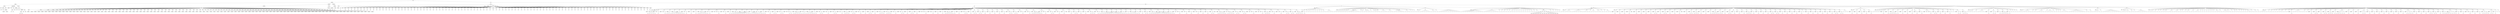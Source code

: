 graph Tree {
	"t0" [label = "TEI"];
	"t1" [label = "teiHeader"];
	"t2" [label = "fileDesc"];
	"t3" [label = "titleStmt"];
	"t4" [label = "title"];
	"t5" [label = "author"];
	"t6" [label = "idno"];
	"t7" [label = "idno"];
	"t8" [label = "persName"];
	"t9" [label = "forename"];
	"t10" [label = "surname"];
	"t11" [label = "editor"];
	"t12" [label = "publicationStmt"];
	"t13" [label = "publisher"];
	"t14" [label = "idno"];
	"t15" [label = "idno"];
	"t16" [label = "availability"];
	"t17" [label = "licence"];
	"t18" [label = "ab"];
	"t19" [label = "ref"];
	"t20" [label = "sourceDesc"];
	"t21" [label = "bibl"];
	"t22" [label = "name"];
	"t23" [label = "idno"];
	"t24" [label = "idno"];
	"t25" [label = "availability"];
	"t26" [label = "licence"];
	"t27" [label = "ab"];
	"t28" [label = "ref"];
	"t29" [label = "bibl"];
	"t30" [label = "date"];
	"t31" [label = "idno"];
	"t32" [label = "profileDesc"];
	"t33" [label = "particDesc"];
	"t34" [label = "listPerson"];
	"t35" [label = "person"];
	"t36" [label = "persName"];
	"t37" [label = "person"];
	"t38" [label = "persName"];
	"t39" [label = "person"];
	"t40" [label = "persName"];
	"t41" [label = "person"];
	"t42" [label = "persName"];
	"t43" [label = "person"];
	"t44" [label = "persName"];
	"t45" [label = "person"];
	"t46" [label = "persName"];
	"t47" [label = "person"];
	"t48" [label = "persName"];
	"t49" [label = "person"];
	"t50" [label = "persName"];
	"t51" [label = "person"];
	"t52" [label = "persName"];
	"t53" [label = "person"];
	"t54" [label = "persName"];
	"t55" [label = "person"];
	"t56" [label = "persName"];
	"t57" [label = "person"];
	"t58" [label = "persName"];
	"t59" [label = "person"];
	"t60" [label = "persName"];
	"t61" [label = "person"];
	"t62" [label = "persName"];
	"t63" [label = "person"];
	"t64" [label = "persName"];
	"t65" [label = "person"];
	"t66" [label = "persName"];
	"t67" [label = "person"];
	"t68" [label = "persName"];
	"t69" [label = "person"];
	"t70" [label = "persName"];
	"t71" [label = "person"];
	"t72" [label = "persName"];
	"t73" [label = "person"];
	"t74" [label = "persName"];
	"t75" [label = "person"];
	"t76" [label = "persName"];
	"t77" [label = "person"];
	"t78" [label = "persName"];
	"t79" [label = "person"];
	"t80" [label = "persName"];
	"t81" [label = "person"];
	"t82" [label = "persName"];
	"t83" [label = "person"];
	"t84" [label = "persName"];
	"t85" [label = "person"];
	"t86" [label = "persName"];
	"t87" [label = "person"];
	"t88" [label = "persName"];
	"t89" [label = "person"];
	"t90" [label = "persName"];
	"t91" [label = "person"];
	"t92" [label = "persName"];
	"t93" [label = "person"];
	"t94" [label = "persName"];
	"t95" [label = "person"];
	"t96" [label = "persName"];
	"t97" [label = "person"];
	"t98" [label = "persName"];
	"t99" [label = "person"];
	"t100" [label = "persName"];
	"t101" [label = "person"];
	"t102" [label = "persName"];
	"t103" [label = "person"];
	"t104" [label = "persName"];
	"t105" [label = "person"];
	"t106" [label = "persName"];
	"t107" [label = "person"];
	"t108" [label = "persName"];
	"t109" [label = "person"];
	"t110" [label = "persName"];
	"t111" [label = "person"];
	"t112" [label = "persName"];
	"t113" [label = "person"];
	"t114" [label = "persName"];
	"t115" [label = "person"];
	"t116" [label = "persName"];
	"t117" [label = "person"];
	"t118" [label = "persName"];
	"t119" [label = "person"];
	"t120" [label = "persName"];
	"t121" [label = "person"];
	"t122" [label = "persName"];
	"t123" [label = "person"];
	"t124" [label = "persName"];
	"t125" [label = "person"];
	"t126" [label = "persName"];
	"t127" [label = "person"];
	"t128" [label = "persName"];
	"t129" [label = "person"];
	"t130" [label = "persName"];
	"t131" [label = "person"];
	"t132" [label = "persName"];
	"t133" [label = "person"];
	"t134" [label = "persName"];
	"t135" [label = "person"];
	"t136" [label = "persName"];
	"t137" [label = "person"];
	"t138" [label = "persName"];
	"t139" [label = "person"];
	"t140" [label = "persName"];
	"t141" [label = "person"];
	"t142" [label = "persName"];
	"t143" [label = "person"];
	"t144" [label = "persName"];
	"t145" [label = "person"];
	"t146" [label = "persName"];
	"t147" [label = "person"];
	"t148" [label = "persName"];
	"t149" [label = "person"];
	"t150" [label = "persName"];
	"t151" [label = "person"];
	"t152" [label = "persName"];
	"t153" [label = "person"];
	"t154" [label = "persName"];
	"t155" [label = "person"];
	"t156" [label = "persName"];
	"t157" [label = "person"];
	"t158" [label = "persName"];
	"t159" [label = "person"];
	"t160" [label = "persName"];
	"t161" [label = "person"];
	"t162" [label = "persName"];
	"t163" [label = "person"];
	"t164" [label = "persName"];
	"t165" [label = "person"];
	"t166" [label = "persName"];
	"t167" [label = "person"];
	"t168" [label = "persName"];
	"t169" [label = "person"];
	"t170" [label = "persName"];
	"t171" [label = "person"];
	"t172" [label = "persName"];
	"t173" [label = "person"];
	"t174" [label = "persName"];
	"t175" [label = "person"];
	"t176" [label = "persName"];
	"t177" [label = "person"];
	"t178" [label = "persName"];
	"t179" [label = "person"];
	"t180" [label = "persName"];
	"t181" [label = "person"];
	"t182" [label = "persName"];
	"t183" [label = "person"];
	"t184" [label = "persName"];
	"t185" [label = "person"];
	"t186" [label = "persName"];
	"t187" [label = "person"];
	"t188" [label = "persName"];
	"t189" [label = "person"];
	"t190" [label = "persName"];
	"t191" [label = "person"];
	"t192" [label = "persName"];
	"t193" [label = "person"];
	"t194" [label = "persName"];
	"t195" [label = "person"];
	"t196" [label = "persName"];
	"t197" [label = "person"];
	"t198" [label = "persName"];
	"t199" [label = "person"];
	"t200" [label = "persName"];
	"t201" [label = "person"];
	"t202" [label = "persName"];
	"t203" [label = "person"];
	"t204" [label = "persName"];
	"t205" [label = "person"];
	"t206" [label = "persName"];
	"t207" [label = "person"];
	"t208" [label = "persName"];
	"t209" [label = "person"];
	"t210" [label = "persName"];
	"t211" [label = "person"];
	"t212" [label = "persName"];
	"t213" [label = "person"];
	"t214" [label = "persName"];
	"t215" [label = "person"];
	"t216" [label = "persName"];
	"t217" [label = "person"];
	"t218" [label = "persName"];
	"t219" [label = "person"];
	"t220" [label = "persName"];
	"t221" [label = "person"];
	"t222" [label = "persName"];
	"t223" [label = "person"];
	"t224" [label = "persName"];
	"t225" [label = "person"];
	"t226" [label = "persName"];
	"t227" [label = "person"];
	"t228" [label = "persName"];
	"t229" [label = "person"];
	"t230" [label = "persName"];
	"t231" [label = "person"];
	"t232" [label = "persName"];
	"t233" [label = "textClass"];
	"t234" [label = "keywords"];
	"t235" [label = "term"];
	"t236" [label = "term"];
	"t237" [label = "classCode"];
	"t238" [label = "revisionDesc"];
	"t239" [label = "listChange"];
	"t240" [label = "change"];
	"t241" [label = "text"];
	"t242" [label = "front"];
	"t243" [label = "docTitle"];
	"t244" [label = "titlePart"];
	"t245" [label = "docDate"];
	"t246" [label = "docAuthor"];
	"t247" [label = "div"];
	"t248" [label = "div"];
	"t249" [label = "p"];
	"t250" [label = "castList"];
	"t251" [label = "head"];
	"t252" [label = "castItem"];
	"t253" [label = "role"];
	"t254" [label = "castItem"];
	"t255" [label = "role"];
	"t256" [label = "castItem"];
	"t257" [label = "role"];
	"t258" [label = "castItem"];
	"t259" [label = "role"];
	"t260" [label = "castItem"];
	"t261" [label = "role"];
	"t262" [label = "castItem"];
	"t263" [label = "role"];
	"t264" [label = "castItem"];
	"t265" [label = "role"];
	"t266" [label = "castItem"];
	"t267" [label = "role"];
	"t268" [label = "castItem"];
	"t269" [label = "role"];
	"t270" [label = "castItem"];
	"t271" [label = "role"];
	"t272" [label = "castItem"];
	"t273" [label = "role"];
	"t274" [label = "castItem"];
	"t275" [label = "role"];
	"t276" [label = "castItem"];
	"t277" [label = "role"];
	"t278" [label = "castItem"];
	"t279" [label = "role"];
	"t280" [label = "castItem"];
	"t281" [label = "role"];
	"t282" [label = "castItem"];
	"t283" [label = "role"];
	"t284" [label = "castItem"];
	"t285" [label = "role"];
	"t286" [label = "castItem"];
	"t287" [label = "role"];
	"t288" [label = "castItem"];
	"t289" [label = "role"];
	"t290" [label = "castItem"];
	"t291" [label = "role"];
	"t292" [label = "castItem"];
	"t293" [label = "role"];
	"t294" [label = "castItem"];
	"t295" [label = "role"];
	"t296" [label = "castItem"];
	"t297" [label = "role"];
	"t298" [label = "castItem"];
	"t299" [label = "role"];
	"t300" [label = "castItem"];
	"t301" [label = "role"];
	"t302" [label = "castItem"];
	"t303" [label = "role"];
	"t304" [label = "castItem"];
	"t305" [label = "role"];
	"t306" [label = "castItem"];
	"t307" [label = "role"];
	"t308" [label = "castItem"];
	"t309" [label = "role"];
	"t310" [label = "castItem"];
	"t311" [label = "role"];
	"t312" [label = "castItem"];
	"t313" [label = "role"];
	"t314" [label = "castItem"];
	"t315" [label = "role"];
	"t316" [label = "castItem"];
	"t317" [label = "role"];
	"t318" [label = "castItem"];
	"t319" [label = "role"];
	"t320" [label = "castItem"];
	"t321" [label = "role"];
	"t322" [label = "castItem"];
	"t323" [label = "role"];
	"t324" [label = "castItem"];
	"t325" [label = "role"];
	"t326" [label = "castItem"];
	"t327" [label = "role"];
	"t328" [label = "castItem"];
	"t329" [label = "role"];
	"t330" [label = "castItem"];
	"t331" [label = "role"];
	"t332" [label = "castItem"];
	"t333" [label = "role"];
	"t334" [label = "castItem"];
	"t335" [label = "role"];
	"t336" [label = "castItem"];
	"t337" [label = "role"];
	"t338" [label = "castItem"];
	"t339" [label = "role"];
	"t340" [label = "castItem"];
	"t341" [label = "role"];
	"t342" [label = "castItem"];
	"t343" [label = "role"];
	"t344" [label = "castItem"];
	"t345" [label = "role"];
	"t346" [label = "castItem"];
	"t347" [label = "role"];
	"t348" [label = "castItem"];
	"t349" [label = "role"];
	"t350" [label = "castItem"];
	"t351" [label = "role"];
	"t352" [label = "castItem"];
	"t353" [label = "role"];
	"t354" [label = "castItem"];
	"t355" [label = "role"];
	"t356" [label = "castItem"];
	"t357" [label = "role"];
	"t358" [label = "castItem"];
	"t359" [label = "role"];
	"t360" [label = "castItem"];
	"t361" [label = "role"];
	"t362" [label = "castItem"];
	"t363" [label = "role"];
	"t364" [label = "castItem"];
	"t365" [label = "role"];
	"t366" [label = "castItem"];
	"t367" [label = "role"];
	"t368" [label = "castItem"];
	"t369" [label = "role"];
	"t370" [label = "castItem"];
	"t371" [label = "role"];
	"t372" [label = "castItem"];
	"t373" [label = "role"];
	"t374" [label = "castItem"];
	"t375" [label = "role"];
	"t376" [label = "castItem"];
	"t377" [label = "role"];
	"t378" [label = "castItem"];
	"t379" [label = "role"];
	"t380" [label = "castItem"];
	"t381" [label = "role"];
	"t382" [label = "castItem"];
	"t383" [label = "role"];
	"t384" [label = "castItem"];
	"t385" [label = "role"];
	"t386" [label = "castItem"];
	"t387" [label = "role"];
	"t388" [label = "castItem"];
	"t389" [label = "role"];
	"t390" [label = "castItem"];
	"t391" [label = "role"];
	"t392" [label = "castItem"];
	"t393" [label = "role"];
	"t394" [label = "castItem"];
	"t395" [label = "role"];
	"t396" [label = "castItem"];
	"t397" [label = "role"];
	"t398" [label = "castItem"];
	"t399" [label = "role"];
	"t400" [label = "castItem"];
	"t401" [label = "role"];
	"t402" [label = "castItem"];
	"t403" [label = "role"];
	"t404" [label = "castItem"];
	"t405" [label = "role"];
	"t406" [label = "castItem"];
	"t407" [label = "role"];
	"t408" [label = "castItem"];
	"t409" [label = "role"];
	"t410" [label = "castItem"];
	"t411" [label = "role"];
	"t412" [label = "castItem"];
	"t413" [label = "role"];
	"t414" [label = "castItem"];
	"t415" [label = "role"];
	"t416" [label = "castItem"];
	"t417" [label = "role"];
	"t418" [label = "castItem"];
	"t419" [label = "role"];
	"t420" [label = "castItem"];
	"t421" [label = "role"];
	"t422" [label = "castItem"];
	"t423" [label = "role"];
	"t424" [label = "castItem"];
	"t425" [label = "role"];
	"t426" [label = "castItem"];
	"t427" [label = "role"];
	"t428" [label = "castItem"];
	"t429" [label = "role"];
	"t430" [label = "castItem"];
	"t431" [label = "role"];
	"t432" [label = "castItem"];
	"t433" [label = "role"];
	"t434" [label = "castItem"];
	"t435" [label = "role"];
	"t436" [label = "castItem"];
	"t437" [label = "role"];
	"t438" [label = "castItem"];
	"t439" [label = "role"];
	"t440" [label = "castItem"];
	"t441" [label = "role"];
	"t442" [label = "castItem"];
	"t443" [label = "role"];
	"t444" [label = "castItem"];
	"t445" [label = "role"];
	"t446" [label = "castItem"];
	"t447" [label = "role"];
	"t448" [label = "note"];
	"t449" [label = "note"];
	"t450" [label = "body"];
	"t451" [label = "div"];
	"t452" [label = "head"];
	"t453" [label = "div"];
	"t454" [label = "head"];
	"t455" [label = "stage"];
	"t456" [label = "sp"];
	"t457" [label = "speaker"];
	"t458" [label = "note"];
	"t459" [label = "p"];
	"t460" [label = "s"];
	"t461" [label = "s"];
	"t462" [label = "s"];
	"t463" [label = "s"];
	"t464" [label = "s"];
	"t465" [label = "sp"];
	"t466" [label = "speaker"];
	"t467" [label = "note"];
	"t468" [label = "p"];
	"t469" [label = "s"];
	"t470" [label = "sp"];
	"t471" [label = "speaker"];
	"t472" [label = "note"];
	"t473" [label = "p"];
	"t474" [label = "s"];
	"t475" [label = "sp"];
	"t476" [label = "speaker"];
	"t477" [label = "p"];
	"t478" [label = "s"];
	"t479" [label = "s"];
	"t480" [label = "sp"];
	"t481" [label = "speaker"];
	"t482" [label = "p"];
	"t483" [label = "s"];
	"t484" [label = "s"];
	"t485" [label = "s"];
	"t486" [label = "s"];
	"t487" [label = "s"];
	"t488" [label = "s"];
	"t489" [label = "s"];
	"t490" [label = "sp"];
	"t491" [label = "speaker"];
	"t492" [label = "p"];
	"t493" [label = "s"];
	"t494" [label = "sp"];
	"t495" [label = "speaker"];
	"t496" [label = "note"];
	"t497" [label = "p"];
	"t498" [label = "s"];
	"t499" [label = "sp"];
	"t500" [label = "speaker"];
	"t501" [label = "p"];
	"t502" [label = "s"];
	"t503" [label = "sp"];
	"t504" [label = "speaker"];
	"t505" [label = "p"];
	"t506" [label = "s"];
	"t507" [label = "sp"];
	"t508" [label = "speaker"];
	"t509" [label = "note"];
	"t510" [label = "p"];
	"t511" [label = "s"];
	"t512" [label = "s"];
	"t513" [label = "s"];
	"t514" [label = "s"];
	"t515" [label = "s"];
	"t516" [label = "s"];
	"t517" [label = "sp"];
	"t518" [label = "speaker"];
	"t519" [label = "note"];
	"t520" [label = "p"];
	"t521" [label = "s"];
	"t522" [label = "sp"];
	"t523" [label = "speaker"];
	"t524" [label = "note"];
	"t525" [label = "note"];
	"t526" [label = "p"];
	"t527" [label = "s"];
	"t528" [label = "sp"];
	"t529" [label = "speaker"];
	"t530" [label = "note"];
	"t531" [label = "p"];
	"t532" [label = "s"];
	"t533" [label = "sp"];
	"t534" [label = "speaker"];
	"t535" [label = "p"];
	"t536" [label = "s"];
	"t537" [label = "sp"];
	"t538" [label = "speaker"];
	"t539" [label = "note"];
	"t540" [label = "p"];
	"t541" [label = "s"];
	"t542" [label = "sp"];
	"t543" [label = "speaker"];
	"t544" [label = "p"];
	"t545" [label = "s"];
	"t546" [label = "sp"];
	"t547" [label = "speaker"];
	"t548" [label = "p"];
	"t549" [label = "s"];
	"t550" [label = "s"];
	"t551" [label = "s"];
	"t552" [label = "s"];
	"t553" [label = "s"];
	"t554" [label = "s"];
	"t555" [label = "s"];
	"t556" [label = "s"];
	"t557" [label = "s"];
	"t558" [label = "sp"];
	"t559" [label = "speaker"];
	"t560" [label = "p"];
	"t561" [label = "s"];
	"t562" [label = "s"];
	"t563" [label = "s"];
	"t564" [label = "s"];
	"t565" [label = "s"];
	"t566" [label = "sp"];
	"t567" [label = "speaker"];
	"t568" [label = "note"];
	"t569" [label = "p"];
	"t570" [label = "s"];
	"t571" [label = "s"];
	"t572" [label = "sp"];
	"t573" [label = "speaker"];
	"t574" [label = "p"];
	"t575" [label = "s"];
	"t576" [label = "sp"];
	"t577" [label = "speaker"];
	"t578" [label = "note"];
	"t579" [label = "p"];
	"t580" [label = "s"];
	"t581" [label = "sp"];
	"t582" [label = "speaker"];
	"t583" [label = "p"];
	"t584" [label = "s"];
	"t585" [label = "s"];
	"t586" [label = "sp"];
	"t587" [label = "speaker"];
	"t588" [label = "note"];
	"t589" [label = "p"];
	"t590" [label = "s"];
	"t591" [label = "s"];
	"t592" [label = "sp"];
	"t593" [label = "speaker"];
	"t594" [label = "note"];
	"t595" [label = "note"];
	"t596" [label = "p"];
	"t597" [label = "s"];
	"t598" [label = "s"];
	"t599" [label = "sp"];
	"t600" [label = "speaker"];
	"t601" [label = "stage"];
	"t602" [label = "p"];
	"t603" [label = "s"];
	"t604" [label = "s"];
	"t605" [label = "s"];
	"t606" [label = "s"];
	"t607" [label = "s"];
	"t608" [label = "sp"];
	"t609" [label = "speaker"];
	"t610" [label = "note"];
	"t611" [label = "p"];
	"t612" [label = "s"];
	"t613" [label = "s"];
	"t614" [label = "sp"];
	"t615" [label = "speaker"];
	"t616" [label = "p"];
	"t617" [label = "s"];
	"t618" [label = "s"];
	"t619" [label = "s"];
	"t620" [label = "s"];
	"t621" [label = "s"];
	"t622" [label = "sp"];
	"t623" [label = "speaker"];
	"t624" [label = "p"];
	"t625" [label = "s"];
	"t626" [label = "sp"];
	"t627" [label = "speaker"];
	"t628" [label = "note"];
	"t629" [label = "p"];
	"t630" [label = "s"];
	"t631" [label = "s"];
	"t632" [label = "sp"];
	"t633" [label = "speaker"];
	"t634" [label = "note"];
	"t635" [label = "p"];
	"t636" [label = "s"];
	"t637" [label = "sp"];
	"t638" [label = "speaker"];
	"t639" [label = "note"];
	"t640" [label = "p"];
	"t641" [label = "s"];
	"t642" [label = "s"];
	"t643" [label = "sp"];
	"t644" [label = "speaker"];
	"t645" [label = "note"];
	"t646" [label = "p"];
	"t647" [label = "s"];
	"t648" [label = "sp"];
	"t649" [label = "speaker"];
	"t650" [label = "p"];
	"t651" [label = "s"];
	"t652" [label = "s"];
	"t653" [label = "s"];
	"t654" [label = "sp"];
	"t655" [label = "speaker"];
	"t656" [label = "note"];
	"t657" [label = "p"];
	"t658" [label = "s"];
	"t659" [label = "s"];
	"t660" [label = "sp"];
	"t661" [label = "speaker"];
	"t662" [label = "note"];
	"t663" [label = "p"];
	"t664" [label = "s"];
	"t665" [label = "sp"];
	"t666" [label = "speaker"];
	"t667" [label = "p"];
	"t668" [label = "s"];
	"t669" [label = "sp"];
	"t670" [label = "speaker"];
	"t671" [label = "p"];
	"t672" [label = "s"];
	"t673" [label = "s"];
	"t674" [label = "sp"];
	"t675" [label = "speaker"];
	"t676" [label = "p"];
	"t677" [label = "s"];
	"t678" [label = "sp"];
	"t679" [label = "speaker"];
	"t680" [label = "note"];
	"t681" [label = "p"];
	"t682" [label = "s"];
	"t683" [label = "s"];
	"t684" [label = "s"];
	"t685" [label = "sp"];
	"t686" [label = "speaker"];
	"t687" [label = "note"];
	"t688" [label = "p"];
	"t689" [label = "s"];
	"t690" [label = "s"];
	"t691" [label = "s"];
	"t692" [label = "sp"];
	"t693" [label = "speaker"];
	"t694" [label = "note"];
	"t695" [label = "p"];
	"t696" [label = "s"];
	"t697" [label = "sp"];
	"t698" [label = "speaker"];
	"t699" [label = "note"];
	"t700" [label = "p"];
	"t701" [label = "s"];
	"t702" [label = "s"];
	"t703" [label = "sp"];
	"t704" [label = "speaker"];
	"t705" [label = "p"];
	"t706" [label = "s"];
	"t707" [label = "sp"];
	"t708" [label = "speaker"];
	"t709" [label = "p"];
	"t710" [label = "s"];
	"t711" [label = "s"];
	"t712" [label = "sp"];
	"t713" [label = "speaker"];
	"t714" [label = "p"];
	"t715" [label = "s"];
	"t716" [label = "sp"];
	"t717" [label = "speaker"];
	"t718" [label = "note"];
	"t719" [label = "note"];
	"t720" [label = "p"];
	"t721" [label = "s"];
	"t722" [label = "sp"];
	"t723" [label = "speaker"];
	"t724" [label = "stage"];
	"t725" [label = "p"];
	"t726" [label = "s"];
	"t727" [label = "sp"];
	"t728" [label = "speaker"];
	"t729" [label = "p"];
	"t730" [label = "s"];
	"t731" [label = "sp"];
	"t732" [label = "speaker"];
	"t733" [label = "p"];
	"t734" [label = "s"];
	"t735" [label = "sp"];
	"t736" [label = "speaker"];
	"t737" [label = "note"];
	"t738" [label = "p"];
	"t739" [label = "s"];
	"t740" [label = "s"];
	"t741" [label = "s"];
	"t742" [label = "s"];
	"t743" [label = "s"];
	"t744" [label = "sp"];
	"t745" [label = "speaker"];
	"t746" [label = "p"];
	"t747" [label = "s"];
	"t748" [label = "sp"];
	"t749" [label = "speaker"];
	"t750" [label = "p"];
	"t751" [label = "s"];
	"t752" [label = "sp"];
	"t753" [label = "speaker"];
	"t754" [label = "note"];
	"t755" [label = "p"];
	"t756" [label = "s"];
	"t757" [label = "s"];
	"t758" [label = "sp"];
	"t759" [label = "speaker"];
	"t760" [label = "p"];
	"t761" [label = "s"];
	"t762" [label = "sp"];
	"t763" [label = "speaker"];
	"t764" [label = "p"];
	"t765" [label = "s"];
	"t766" [label = "s"];
	"t767" [label = "sp"];
	"t768" [label = "speaker"];
	"t769" [label = "p"];
	"t770" [label = "s"];
	"t771" [label = "s"];
	"t772" [label = "sp"];
	"t773" [label = "speaker"];
	"t774" [label = "p"];
	"t775" [label = "s"];
	"t776" [label = "sp"];
	"t777" [label = "speaker"];
	"t778" [label = "p"];
	"t779" [label = "s"];
	"t780" [label = "sp"];
	"t781" [label = "speaker"];
	"t782" [label = "p"];
	"t783" [label = "s"];
	"t784" [label = "sp"];
	"t785" [label = "speaker"];
	"t786" [label = "p"];
	"t787" [label = "s"];
	"t788" [label = "sp"];
	"t789" [label = "speaker"];
	"t790" [label = "p"];
	"t791" [label = "s"];
	"t792" [label = "sp"];
	"t793" [label = "speaker"];
	"t794" [label = "note"];
	"t795" [label = "p"];
	"t796" [label = "s"];
	"t797" [label = "s"];
	"t798" [label = "sp"];
	"t799" [label = "speaker"];
	"t800" [label = "p"];
	"t801" [label = "s"];
	"t802" [label = "s"];
	"t803" [label = "sp"];
	"t804" [label = "speaker"];
	"t805" [label = "note"];
	"t806" [label = "p"];
	"t807" [label = "s"];
	"t808" [label = "sp"];
	"t809" [label = "speaker"];
	"t810" [label = "note"];
	"t811" [label = "p"];
	"t812" [label = "s"];
	"t813" [label = "sp"];
	"t814" [label = "speaker"];
	"t815" [label = "note"];
	"t816" [label = "p"];
	"t817" [label = "s"];
	"t818" [label = "s"];
	"t819" [label = "s"];
	"t820" [label = "s"];
	"t821" [label = "s"];
	"t822" [label = "s"];
	"t823" [label = "sp"];
	"t824" [label = "speaker"];
	"t825" [label = "note"];
	"t826" [label = "note"];
	"t827" [label = "p"];
	"t828" [label = "s"];
	"t829" [label = "sp"];
	"t830" [label = "speaker"];
	"t831" [label = "note"];
	"t832" [label = "p"];
	"t833" [label = "s"];
	"t834" [label = "s"];
	"t835" [label = "sp"];
	"t836" [label = "speaker"];
	"t837" [label = "note"];
	"t838" [label = "p"];
	"t839" [label = "s"];
	"t840" [label = "sp"];
	"t841" [label = "speaker"];
	"t842" [label = "p"];
	"t843" [label = "s"];
	"t844" [label = "stage"];
	"t845" [label = "sp"];
	"t846" [label = "speaker"];
	"t847" [label = "p"];
	"t848" [label = "s"];
	"t849" [label = "sp"];
	"t850" [label = "speaker"];
	"t851" [label = "p"];
	"t852" [label = "s"];
	"t853" [label = "s"];
	"t854" [label = "sp"];
	"t855" [label = "speaker"];
	"t856" [label = "p"];
	"t857" [label = "s"];
	"t858" [label = "sp"];
	"t859" [label = "speaker"];
	"t860" [label = "p"];
	"t861" [label = "s"];
	"t862" [label = "sp"];
	"t863" [label = "speaker"];
	"t864" [label = "note"];
	"t865" [label = "p"];
	"t866" [label = "s"];
	"t867" [label = "s"];
	"t868" [label = "s"];
	"t869" [label = "sp"];
	"t870" [label = "speaker"];
	"t871" [label = "note"];
	"t872" [label = "p"];
	"t873" [label = "s"];
	"t874" [label = "sp"];
	"t875" [label = "speaker"];
	"t876" [label = "p"];
	"t877" [label = "s"];
	"t878" [label = "sp"];
	"t879" [label = "speaker"];
	"t880" [label = "p"];
	"t881" [label = "s"];
	"t882" [label = "sp"];
	"t883" [label = "speaker"];
	"t884" [label = "p"];
	"t885" [label = "s"];
	"t886" [label = "s"];
	"t887" [label = "s"];
	"t888" [label = "s"];
	"t889" [label = "s"];
	"t890" [label = "s"];
	"t891" [label = "s"];
	"t892" [label = "s"];
	"t893" [label = "s"];
	"t894" [label = "s"];
	"t895" [label = "s"];
	"t896" [label = "sp"];
	"t897" [label = "speaker"];
	"t898" [label = "p"];
	"t899" [label = "s"];
	"t900" [label = "sp"];
	"t901" [label = "speaker"];
	"t902" [label = "p"];
	"t903" [label = "s"];
	"t904" [label = "sp"];
	"t905" [label = "speaker"];
	"t906" [label = "p"];
	"t907" [label = "s"];
	"t908" [label = "sp"];
	"t909" [label = "speaker"];
	"t910" [label = "p"];
	"t911" [label = "s"];
	"t912" [label = "s"];
	"t913" [label = "s"];
	"t914" [label = "s"];
	"t915" [label = "s"];
	"t916" [label = "sp"];
	"t917" [label = "speaker"];
	"t918" [label = "p"];
	"t919" [label = "s"];
	"t920" [label = "sp"];
	"t921" [label = "speaker"];
	"t922" [label = "p"];
	"t923" [label = "s"];
	"t924" [label = "sp"];
	"t925" [label = "speaker"];
	"t926" [label = "p"];
	"t927" [label = "s"];
	"t928" [label = "s"];
	"t929" [label = "sp"];
	"t930" [label = "speaker"];
	"t931" [label = "note"];
	"t932" [label = "p"];
	"t933" [label = "s"];
	"t934" [label = "sp"];
	"t935" [label = "speaker"];
	"t936" [label = "note"];
	"t937" [label = "p"];
	"t938" [label = "s"];
	"t939" [label = "s"];
	"t940" [label = "s"];
	"t941" [label = "s"];
	"t942" [label = "s"];
	"t943" [label = "s"];
	"t944" [label = "s"];
	"t945" [label = "s"];
	"t946" [label = "s"];
	"t947" [label = "s"];
	"t948" [label = "s"];
	"t949" [label = "sp"];
	"t950" [label = "speaker"];
	"t951" [label = "p"];
	"t952" [label = "s"];
	"t953" [label = "sp"];
	"t954" [label = "speaker"];
	"t955" [label = "p"];
	"t956" [label = "s"];
	"t957" [label = "sp"];
	"t958" [label = "speaker"];
	"t959" [label = "note"];
	"t960" [label = "note"];
	"t961" [label = "p"];
	"t962" [label = "s"];
	"t963" [label = "sp"];
	"t964" [label = "speaker"];
	"t965" [label = "note"];
	"t966" [label = "p"];
	"t967" [label = "s"];
	"t968" [label = "sp"];
	"t969" [label = "speaker"];
	"t970" [label = "p"];
	"t971" [label = "s"];
	"t972" [label = "sp"];
	"t973" [label = "speaker"];
	"t974" [label = "note"];
	"t975" [label = "p"];
	"t976" [label = "s"];
	"t977" [label = "sp"];
	"t978" [label = "speaker"];
	"t979" [label = "p"];
	"t980" [label = "s"];
	"t981" [label = "sp"];
	"t982" [label = "speaker"];
	"t983" [label = "p"];
	"t984" [label = "s"];
	"t985" [label = "sp"];
	"t986" [label = "speaker"];
	"t987" [label = "p"];
	"t988" [label = "s"];
	"t989" [label = "s"];
	"t990" [label = "stage"];
	"t991" [label = "sp"];
	"t992" [label = "speaker"];
	"t993" [label = "note"];
	"t994" [label = "p"];
	"t995" [label = "s"];
	"t996" [label = "s"];
	"t997" [label = "s"];
	"t998" [label = "s"];
	"t999" [label = "s"];
	"t1000" [label = "sp"];
	"t1001" [label = "speaker"];
	"t1002" [label = "note"];
	"t1003" [label = "note"];
	"t1004" [label = "p"];
	"t1005" [label = "s"];
	"t1006" [label = "s"];
	"t1007" [label = "s"];
	"t1008" [label = "s"];
	"t1009" [label = "sp"];
	"t1010" [label = "speaker"];
	"t1011" [label = "note"];
	"t1012" [label = "p"];
	"t1013" [label = "s"];
	"t1014" [label = "s"];
	"t1015" [label = "sp"];
	"t1016" [label = "speaker"];
	"t1017" [label = "note"];
	"t1018" [label = "p"];
	"t1019" [label = "s"];
	"t1020" [label = "s"];
	"t1021" [label = "sp"];
	"t1022" [label = "speaker"];
	"t1023" [label = "note"];
	"t1024" [label = "note"];
	"t1025" [label = "p"];
	"t1026" [label = "s"];
	"t1027" [label = "sp"];
	"t1028" [label = "speaker"];
	"t1029" [label = "note"];
	"t1030" [label = "note"];
	"t1031" [label = "p"];
	"t1032" [label = "s"];
	"t1033" [label = "sp"];
	"t1034" [label = "speaker"];
	"t1035" [label = "p"];
	"t1036" [label = "s"];
	"t1037" [label = "s"];
	"t1038" [label = "s"];
	"t1039" [label = "sp"];
	"t1040" [label = "speaker"];
	"t1041" [label = "note"];
	"t1042" [label = "p"];
	"t1043" [label = "s"];
	"t1044" [label = "sp"];
	"t1045" [label = "speaker"];
	"t1046" [label = "note"];
	"t1047" [label = "p"];
	"t1048" [label = "s"];
	"t1049" [label = "sp"];
	"t1050" [label = "speaker"];
	"t1051" [label = "note"];
	"t1052" [label = "p"];
	"t1053" [label = "s"];
	"t1054" [label = "s"];
	"t1055" [label = "sp"];
	"t1056" [label = "speaker"];
	"t1057" [label = "p"];
	"t1058" [label = "s"];
	"t1059" [label = "s"];
	"t1060" [label = "sp"];
	"t1061" [label = "speaker"];
	"t1062" [label = "note"];
	"t1063" [label = "p"];
	"t1064" [label = "s"];
	"t1065" [label = "s"];
	"t1066" [label = "s"];
	"t1067" [label = "s"];
	"t1068" [label = "sp"];
	"t1069" [label = "speaker"];
	"t1070" [label = "p"];
	"t1071" [label = "s"];
	"t1072" [label = "div"];
	"t1073" [label = "head"];
	"t1074" [label = "div"];
	"t1075" [label = "head"];
	"t1076" [label = "note"];
	"t1077" [label = "p"];
	"t1078" [label = "s"];
	"t1079" [label = "p"];
	"t1080" [label = "s"];
	"t1081" [label = "s"];
	"t1082" [label = "p"];
	"t1083" [label = "s"];
	"t1084" [label = "p"];
	"t1085" [label = "s"];
	"t1086" [label = "p"];
	"t1087" [label = "s"];
	"t1088" [label = "p"];
	"t1089" [label = "s"];
	"t1090" [label = "p"];
	"t1091" [label = "s"];
	"t1092" [label = "p"];
	"t1093" [label = "s"];
	"t1094" [label = "p"];
	"t1095" [label = "s"];
	"t1096" [label = "s"];
	"t1097" [label = "p"];
	"t1098" [label = "s"];
	"t1099" [label = "s"];
	"t1100" [label = "s"];
	"t1101" [label = "s"];
	"t1102" [label = "div"];
	"t1103" [label = "head"];
	"t1104" [label = "p"];
	"t1105" [label = "s"];
	"t1106" [label = "p"];
	"t1107" [label = "s"];
	"t1108" [label = "p"];
	"t1109" [label = "s"];
	"t1110" [label = "p"];
	"t1111" [label = "s"];
	"t1112" [label = "p"];
	"t1113" [label = "s"];
	"t1114" [label = "p"];
	"t1115" [label = "s"];
	"t1116" [label = "s"];
	"t1117" [label = "note"];
	"t1118" [label = "p"];
	"t1119" [label = "s"];
	"t1120" [label = "s"];
	"t1121" [label = "s"];
	"t1122" [label = "s"];
	"t1123" [label = "s"];
	"t1124" [label = "s"];
	"t1125" [label = "s"];
	"t1126" [label = "note"];
	"t1127" [label = "p"];
	"t1128" [label = "s"];
	"t1129" [label = "s"];
	"t1130" [label = "note"];
	"t1131" [label = "p"];
	"t1132" [label = "s"];
	"t1133" [label = "s"];
	"t1134" [label = "s"];
	"t1135" [label = "s"];
	"t1136" [label = "p"];
	"t1137" [label = "s"];
	"t1138" [label = "p"];
	"t1139" [label = "s"];
	"t1140" [label = "s"];
	"t1141" [label = "s"];
	"t1142" [label = "p"];
	"t1143" [label = "s"];
	"t1144" [label = "note"];
	"t1145" [label = "p"];
	"t1146" [label = "s"];
	"t1147" [label = "s"];
	"t1148" [label = "s"];
	"t1149" [label = "s"];
	"t1150" [label = "p"];
	"t1151" [label = "s"];
	"t1152" [label = "s"];
	"t1153" [label = "s"];
	"t1154" [label = "p"];
	"t1155" [label = "s"];
	"t1156" [label = "s"];
	"t1157" [label = "s"];
	"t1158" [label = "s"];
	"t1159" [label = "s"];
	"t1160" [label = "s"];
	"t1161" [label = "note"];
	"t1162" [label = "p"];
	"t1163" [label = "s"];
	"t1164" [label = "s"];
	"t1165" [label = "s"];
	"t1166" [label = "p"];
	"t1167" [label = "s"];
	"t1168" [label = "p"];
	"t1169" [label = "s"];
	"t1170" [label = "p"];
	"t1171" [label = "s"];
	"t1172" [label = "div"];
	"t1173" [label = "head"];
	"t1174" [label = "p"];
	"t1175" [label = "s"];
	"t1176" [label = "s"];
	"t1177" [label = "p"];
	"t1178" [label = "s"];
	"t1179" [label = "s"];
	"t1180" [label = "s"];
	"t1181" [label = "s"];
	"t1182" [label = "s"];
	"t1183" [label = "s"];
	"t1184" [label = "p"];
	"t1185" [label = "s"];
	"t1186" [label = "s"];
	"t1187" [label = "s"];
	"t1188" [label = "p"];
	"t1189" [label = "s"];
	"t1190" [label = "p"];
	"t1191" [label = "s"];
	"t1192" [label = "s"];
	"t1193" [label = "s"];
	"t1194" [label = "s"];
	"t1195" [label = "s"];
	"t1196" [label = "s"];
	"t1197" [label = "s"];
	"t1198" [label = "s"];
	"t1199" [label = "s"];
	"t1200" [label = "s"];
	"t1201" [label = "s"];
	"t1202" [label = "s"];
	"t1203" [label = "div"];
	"t1204" [label = "head"];
	"t1205" [label = "p"];
	"t1206" [label = "s"];
	"t1207" [label = "p"];
	"t1208" [label = "s"];
	"t1209" [label = "s"];
	"t1210" [label = "s"];
	"t1211" [label = "s"];
	"t1212" [label = "s"];
	"t1213" [label = "s"];
	"t1214" [label = "s"];
	"t1215" [label = "s"];
	"t1216" [label = "s"];
	"t1217" [label = "s"];
	"t1218" [label = "s"];
	"t1219" [label = "p"];
	"t1220" [label = "s"];
	"t1221" [label = "s"];
	"t1222" [label = "s"];
	"t1223" [label = "s"];
	"t1224" [label = "s"];
	"t1225" [label = "s"];
	"t1226" [label = "s"];
	"t1227" [label = "s"];
	"t1228" [label = "p"];
	"t1229" [label = "s"];
	"t1230" [label = "p"];
	"t1231" [label = "s"];
	"t1232" [label = "p"];
	"t1233" [label = "s"];
	"t1234" [label = "s"];
	"t1235" [label = "p"];
	"t1236" [label = "s"];
	"t1237" [label = "p"];
	"t1238" [label = "s"];
	"t1239" [label = "p"];
	"t1240" [label = "s"];
	"t1241" [label = "s"];
	"t1242" [label = "p"];
	"t1243" [label = "s"];
	"t1244" [label = "p"];
	"t1245" [label = "s"];
	"t1246" [label = "p"];
	"t1247" [label = "s"];
	"t1248" [label = "p"];
	"t1249" [label = "s"];
	"t1250" [label = "p"];
	"t1251" [label = "s"];
	"t1252" [label = "p"];
	"t1253" [label = "s"];
	"t1254" [label = "p"];
	"t1255" [label = "s"];
	"t1256" [label = "p"];
	"t1257" [label = "s"];
	"t1258" [label = "p"];
	"t1259" [label = "s"];
	"t1260" [label = "p"];
	"t1261" [label = "s"];
	"t1262" [label = "s"];
	"t1263" [label = "p"];
	"t1264" [label = "s"];
	"t1265" [label = "p"];
	"t1266" [label = "s"];
	"t1267" [label = "s"];
	"t1268" [label = "table"];
	"t1269" [label = "row"];
	"t1270" [label = "cell"];
	"t1271" [label = "cell"];
	"t1272" [label = "cell"];
	"t1273" [label = "row"];
	"t1274" [label = "cell"];
	"t1275" [label = "cell"];
	"t1276" [label = "cell"];
	"t1277" [label = "row"];
	"t1278" [label = "cell"];
	"t1279" [label = "cell"];
	"t1280" [label = "cell"];
	"t1281" [label = "row"];
	"t1282" [label = "cell"];
	"t1283" [label = "cell"];
	"t1284" [label = "cell"];
	"t1285" [label = "row"];
	"t1286" [label = "cell"];
	"t1287" [label = "cell"];
	"t1288" [label = "cell"];
	"t1289" [label = "p"];
	"t1290" [label = "s"];
	"t1291" [label = "s"];
	"t1292" [label = "p"];
	"t1293" [label = "s"];
	"t1294" [label = "p"];
	"t1295" [label = "s"];
	"t1296" [label = "p"];
	"t1297" [label = "s"];
	"t1298" [label = "p"];
	"t1299" [label = "s"];
	"t1300" [label = "div"];
	"t1301" [label = "head"];
	"t1302" [label = "div"];
	"t1303" [label = "head"];
	"t1304" [label = "p"];
	"t1305" [label = "s"];
	"t1306" [label = "s"];
	"t1307" [label = "p"];
	"t1308" [label = "s"];
	"t1309" [label = "s"];
	"t1310" [label = "s"];
	"t1311" [label = "s"];
	"t1312" [label = "p"];
	"t1313" [label = "s"];
	"t1314" [label = "s"];
	"t1315" [label = "s"];
	"t1316" [label = "s"];
	"t1317" [label = "s"];
	"t1318" [label = "s"];
	"t1319" [label = "p"];
	"t1320" [label = "s"];
	"t1321" [label = "s"];
	"t1322" [label = "s"];
	"t1323" [label = "p"];
	"t1324" [label = "s"];
	"t1325" [label = "p"];
	"t1326" [label = "s"];
	"t1327" [label = "s"];
	"t1328" [label = "s"];
	"t1329" [label = "p"];
	"t1330" [label = "s"];
	"t1331" [label = "s"];
	"t1332" [label = "s"];
	"t1333" [label = "p"];
	"t1334" [label = "s"];
	"t1335" [label = "p"];
	"t1336" [label = "s"];
	"t1337" [label = "p"];
	"t1338" [label = "s"];
	"t1339" [label = "s"];
	"t1340" [label = "s"];
	"t1341" [label = "div"];
	"t1342" [label = "head"];
	"t1343" [label = "sp"];
	"t1344" [label = "speaker"];
	"t1345" [label = "p"];
	"t1346" [label = "s"];
	"t1347" [label = "sp"];
	"t1348" [label = "speaker"];
	"t1349" [label = "p"];
	"t1350" [label = "s"];
	"t1351" [label = "sp"];
	"t1352" [label = "speaker"];
	"t1353" [label = "p"];
	"t1354" [label = "s"];
	"t1355" [label = "sp"];
	"t1356" [label = "speaker"];
	"t1357" [label = "p"];
	"t1358" [label = "s"];
	"t1359" [label = "stage"];
	"t1360" [label = "sp"];
	"t1361" [label = "speaker"];
	"t1362" [label = "p"];
	"t1363" [label = "s"];
	"t1364" [label = "sp"];
	"t1365" [label = "speaker"];
	"t1366" [label = "p"];
	"t1367" [label = "s"];
	"t1368" [label = "sp"];
	"t1369" [label = "speaker"];
	"t1370" [label = "p"];
	"t1371" [label = "s"];
	"t1372" [label = "sp"];
	"t1373" [label = "speaker"];
	"t1374" [label = "p"];
	"t1375" [label = "s"];
	"t1376" [label = "sp"];
	"t1377" [label = "speaker"];
	"t1378" [label = "p"];
	"t1379" [label = "s"];
	"t1380" [label = "s"];
	"t1381" [label = "sp"];
	"t1382" [label = "speaker"];
	"t1383" [label = "p"];
	"t1384" [label = "s"];
	"t1385" [label = "sp"];
	"t1386" [label = "speaker"];
	"t1387" [label = "p"];
	"t1388" [label = "s"];
	"t1389" [label = "s"];
	"t1390" [label = "sp"];
	"t1391" [label = "speaker"];
	"t1392" [label = "p"];
	"t1393" [label = "s"];
	"t1394" [label = "sp"];
	"t1395" [label = "speaker"];
	"t1396" [label = "p"];
	"t1397" [label = "s"];
	"t1398" [label = "sp"];
	"t1399" [label = "speaker"];
	"t1400" [label = "p"];
	"t1401" [label = "s"];
	"t1402" [label = "stage"];
	"t1403" [label = "sp"];
	"t1404" [label = "speaker"];
	"t1405" [label = "p"];
	"t1406" [label = "s"];
	"t1407" [label = "sp"];
	"t1408" [label = "speaker"];
	"t1409" [label = "p"];
	"t1410" [label = "s"];
	"t1411" [label = "s"];
	"t1412" [label = "sp"];
	"t1413" [label = "speaker"];
	"t1414" [label = "p"];
	"t1415" [label = "s"];
	"t1416" [label = "s"];
	"t1417" [label = "s"];
	"t1418" [label = "sp"];
	"t1419" [label = "speaker"];
	"t1420" [label = "p"];
	"t1421" [label = "s"];
	"t1422" [label = "sp"];
	"t1423" [label = "speaker"];
	"t1424" [label = "p"];
	"t1425" [label = "s"];
	"t1426" [label = "sp"];
	"t1427" [label = "speaker"];
	"t1428" [label = "p"];
	"t1429" [label = "s"];
	"t1430" [label = "sp"];
	"t1431" [label = "speaker"];
	"t1432" [label = "p"];
	"t1433" [label = "s"];
	"t1434" [label = "s"];
	"t1435" [label = "s"];
	"t1436" [label = "s"];
	"t1437" [label = "sp"];
	"t1438" [label = "speaker"];
	"t1439" [label = "p"];
	"t1440" [label = "s"];
	"t1441" [label = "s"];
	"t1442" [label = "sp"];
	"t1443" [label = "speaker"];
	"t1444" [label = "p"];
	"t1445" [label = "s"];
	"t1446" [label = "sp"];
	"t1447" [label = "speaker"];
	"t1448" [label = "p"];
	"t1449" [label = "s"];
	"t1450" [label = "s"];
	"t1451" [label = "sp"];
	"t1452" [label = "speaker"];
	"t1453" [label = "p"];
	"t1454" [label = "s"];
	"t1455" [label = "sp"];
	"t1456" [label = "speaker"];
	"t1457" [label = "p"];
	"t1458" [label = "s"];
	"t1459" [label = "sp"];
	"t1460" [label = "speaker"];
	"t1461" [label = "p"];
	"t1462" [label = "s"];
	"t1463" [label = "sp"];
	"t1464" [label = "speaker"];
	"t1465" [label = "p"];
	"t1466" [label = "s"];
	"t1467" [label = "s"];
	"t1468" [label = "s"];
	"t1469" [label = "sp"];
	"t1470" [label = "speaker"];
	"t1471" [label = "p"];
	"t1472" [label = "s"];
	"t1473" [label = "sp"];
	"t1474" [label = "speaker"];
	"t1475" [label = "p"];
	"t1476" [label = "s"];
	"t1477" [label = "sp"];
	"t1478" [label = "speaker"];
	"t1479" [label = "p"];
	"t1480" [label = "s"];
	"t1481" [label = "sp"];
	"t1482" [label = "speaker"];
	"t1483" [label = "p"];
	"t1484" [label = "s"];
	"t1485" [label = "sp"];
	"t1486" [label = "speaker"];
	"t1487" [label = "p"];
	"t1488" [label = "s"];
	"t1489" [label = "s"];
	"t1490" [label = "sp"];
	"t1491" [label = "speaker"];
	"t1492" [label = "p"];
	"t1493" [label = "s"];
	"t1494" [label = "s"];
	"t1495" [label = "sp"];
	"t1496" [label = "speaker"];
	"t1497" [label = "p"];
	"t1498" [label = "s"];
	"t1499" [label = "sp"];
	"t1500" [label = "speaker"];
	"t1501" [label = "p"];
	"t1502" [label = "s"];
	"t1503" [label = "sp"];
	"t1504" [label = "speaker"];
	"t1505" [label = "p"];
	"t1506" [label = "s"];
	"t1507" [label = "sp"];
	"t1508" [label = "speaker"];
	"t1509" [label = "p"];
	"t1510" [label = "s"];
	"t1511" [label = "sp"];
	"t1512" [label = "speaker"];
	"t1513" [label = "p"];
	"t1514" [label = "s"];
	"t1515" [label = "p"];
	"t1516" [label = "s"];
	"t1517" [label = "sp"];
	"t1518" [label = "speaker"];
	"t1519" [label = "p"];
	"t1520" [label = "s"];
	"t1521" [label = "sp"];
	"t1522" [label = "speaker"];
	"t1523" [label = "p"];
	"t1524" [label = "s"];
	"t1525" [label = "sp"];
	"t1526" [label = "speaker"];
	"t1527" [label = "p"];
	"t1528" [label = "s"];
	"t1529" [label = "sp"];
	"t1530" [label = "speaker"];
	"t1531" [label = "p"];
	"t1532" [label = "s"];
	"t1533" [label = "sp"];
	"t1534" [label = "speaker"];
	"t1535" [label = "p"];
	"t1536" [label = "s"];
	"t1537" [label = "sp"];
	"t1538" [label = "speaker"];
	"t1539" [label = "p"];
	"t1540" [label = "s"];
	"t1541" [label = "sp"];
	"t1542" [label = "speaker"];
	"t1543" [label = "p"];
	"t1544" [label = "s"];
	"t1545" [label = "s"];
	"t1546" [label = "sp"];
	"t1547" [label = "speaker"];
	"t1548" [label = "p"];
	"t1549" [label = "s"];
	"t1550" [label = "s"];
	"t1551" [label = "p"];
	"t1552" [label = "s"];
	"t1553" [label = "s"];
	"t1554" [label = "s"];
	"t1555" [label = "div"];
	"t1556" [label = "head"];
	"t1557" [label = "sp"];
	"t1558" [label = "speaker"];
	"t1559" [label = "p"];
	"t1560" [label = "s"];
	"t1561" [label = "sp"];
	"t1562" [label = "speaker"];
	"t1563" [label = "p"];
	"t1564" [label = "s"];
	"t1565" [label = "sp"];
	"t1566" [label = "speaker"];
	"t1567" [label = "p"];
	"t1568" [label = "s"];
	"t1569" [label = "sp"];
	"t1570" [label = "speaker"];
	"t1571" [label = "p"];
	"t1572" [label = "s"];
	"t1573" [label = "sp"];
	"t1574" [label = "speaker"];
	"t1575" [label = "p"];
	"t1576" [label = "s"];
	"t1577" [label = "div"];
	"t1578" [label = "head"];
	"t1579" [label = "p"];
	"t1580" [label = "s"];
	"t1581" [label = "p"];
	"t1582" [label = "s"];
	"t1583" [label = "p"];
	"t1584" [label = "s"];
	"t1585" [label = "p"];
	"t1586" [label = "s"];
	"t1587" [label = "sp"];
	"t1588" [label = "speaker"];
	"t1589" [label = "p"];
	"t1590" [label = "s"];
	"t1591" [label = "sp"];
	"t1592" [label = "speaker"];
	"t1593" [label = "p"];
	"t1594" [label = "s"];
	"t1595" [label = "sp"];
	"t1596" [label = "speaker"];
	"t1597" [label = "p"];
	"t1598" [label = "s"];
	"t1599" [label = "s"];
	"t1600" [label = "s"];
	"t1601" [label = "s"];
	"t1602" [label = "sp"];
	"t1603" [label = "speaker"];
	"t1604" [label = "p"];
	"t1605" [label = "s"];
	"t1606" [label = "sp"];
	"t1607" [label = "speaker"];
	"t1608" [label = "p"];
	"t1609" [label = "s"];
	"t1610" [label = "sp"];
	"t1611" [label = "speaker"];
	"t1612" [label = "p"];
	"t1613" [label = "s"];
	"t1614" [label = "sp"];
	"t1615" [label = "speaker"];
	"t1616" [label = "p"];
	"t1617" [label = "s"];
	"t1618" [label = "sp"];
	"t1619" [label = "speaker"];
	"t1620" [label = "p"];
	"t1621" [label = "s"];
	"t1622" [label = "sp"];
	"t1623" [label = "speaker"];
	"t1624" [label = "p"];
	"t1625" [label = "s"];
	"t1626" [label = "sp"];
	"t1627" [label = "speaker"];
	"t1628" [label = "note"];
	"t1629" [label = "note"];
	"t1630" [label = "p"];
	"t1631" [label = "s"];
	"t1632" [label = "sp"];
	"t1633" [label = "speaker"];
	"t1634" [label = "p"];
	"t1635" [label = "s"];
	"t1636" [label = "s"];
	"t1637" [label = "sp"];
	"t1638" [label = "speaker"];
	"t1639" [label = "p"];
	"t1640" [label = "s"];
	"t1641" [label = "sp"];
	"t1642" [label = "speaker"];
	"t1643" [label = "p"];
	"t1644" [label = "s"];
	"t1645" [label = "sp"];
	"t1646" [label = "speaker"];
	"t1647" [label = "p"];
	"t1648" [label = "s"];
	"t1649" [label = "p"];
	"t1650" [label = "s"];
	"t1651" [label = "p"];
	"t1652" [label = "s"];
	"t1653" [label = "sp"];
	"t1654" [label = "speaker"];
	"t1655" [label = "p"];
	"t1656" [label = "s"];
	"t1657" [label = "p"];
	"t1658" [label = "s"];
	"t1659" [label = "sp"];
	"t1660" [label = "speaker"];
	"t1661" [label = "p"];
	"t1662" [label = "s"];
	"t1663" [label = "s"];
	"t1664" [label = "s"];
	"t1665" [label = "div"];
	"t1666" [label = "head"];
	"t1667" [label = "p"];
	"t1668" [label = "s"];
	"t1669" [label = "p"];
	"t1670" [label = "s"];
	"t1671" [label = "s"];
	"t1672" [label = "s"];
	"t1673" [label = "p"];
	"t1674" [label = "s"];
	"t1675" [label = "s"];
	"t1676" [label = "p"];
	"t1677" [label = "s"];
	"t1678" [label = "s"];
	"t1679" [label = "s"];
	"t1680" [label = "s"];
	"t1681" [label = "sp"];
	"t1682" [label = "speaker"];
	"t1683" [label = "p"];
	"t1684" [label = "s"];
	"t1685" [label = "sp"];
	"t1686" [label = "speaker"];
	"t1687" [label = "p"];
	"t1688" [label = "s"];
	"t1689" [label = "p"];
	"t1690" [label = "s"];
	"t1691" [label = "sp"];
	"t1692" [label = "speaker"];
	"t1693" [label = "p"];
	"t1694" [label = "s"];
	"t1695" [label = "sp"];
	"t1696" [label = "speaker"];
	"t1697" [label = "p"];
	"t1698" [label = "s"];
	"t1699" [label = "s"];
	"t1700" [label = "s"];
	"t1701" [label = "s"];
	"t1702" [label = "sp"];
	"t1703" [label = "speaker"];
	"t1704" [label = "p"];
	"t1705" [label = "s"];
	"t1706" [label = "p"];
	"t1707" [label = "s"];
	"t1708" [label = "p"];
	"t1709" [label = "s"];
	"t1710" [label = "p"];
	"t1711" [label = "s"];
	"t1712" [label = "p"];
	"t1713" [label = "s"];
	"t1714" [label = "div"];
	"t1715" [label = "head"];
	"t1716" [label = "p"];
	"t1717" [label = "s"];
	"t1718" [label = "s"];
	"t1719" [label = "p"];
	"t1720" [label = "s"];
	"t1721" [label = "s"];
	"t1722" [label = "s"];
	"t1723" [label = "s"];
	"t1724" [label = "s"];
	"t1725" [label = "p"];
	"t1726" [label = "s"];
	"t1727" [label = "p"];
	"t1728" [label = "s"];
	"t1729" [label = "s"];
	"t1730" [label = "p"];
	"t1731" [label = "s"];
	"t1732" [label = "s"];
	"t1733" [label = "s"];
	"t1734" [label = "s"];
	"t1735" [label = "p"];
	"t1736" [label = "s"];
	"t1737" [label = "p"];
	"t1738" [label = "s"];
	"t1739" [label = "s"];
	"t1740" [label = "s"];
	"t1741" [label = "s"];
	"t1742" [label = "p"];
	"t1743" [label = "s"];
	"t1744" [label = "p"];
	"t1745" [label = "s"];
	"t1746" [label = "p"];
	"t1747" [label = "s"];
	"t1748" [label = "p"];
	"t1749" [label = "s"];
	"t1750" [label = "p"];
	"t1751" [label = "s"];
	"t1752" [label = "s"];
	"t1753" [label = "s"];
	"t1754" [label = "s"];
	"t1755" [label = "p"];
	"t1756" [label = "s"];
	"t1757" [label = "s"];
	"t1758" [label = "s"];
	"t1759" [label = "s"];
	"t1760" [label = "s"];
	"t1761" [label = "s"];
	"t1762" [label = "s"];
	"t1763" [label = "s"];
	"t1764" [label = "s"];
	"t1765" [label = "p"];
	"t1766" [label = "s"];
	"t1767" [label = "s"];
	"t1768" [label = "p"];
	"t1769" [label = "s"];
	"t1770" [label = "s"];
	"t1771" [label = "div"];
	"t1772" [label = "head"];
	"t1773" [label = "p"];
	"t1774" [label = "s"];
	"t1775" [label = "s"];
	"t1776" [label = "s"];
	"t1777" [label = "s"];
	"t1778" [label = "p"];
	"t1779" [label = "s"];
	"t1780" [label = "p"];
	"t1781" [label = "s"];
	"t1782" [label = "s"];
	"t1783" [label = "s"];
	"t1784" [label = "s"];
	"t1785" [label = "s"];
	"t1786" [label = "s"];
	"t1787" [label = "s"];
	"t1788" [label = "s"];
	"t1789" [label = "s"];
	"t1790" [label = "s"];
	"t1791" [label = "div"];
	"t1792" [label = "head"];
	"t1793" [label = "note"];
	"t1794" [label = "p"];
	"t1795" [label = "s"];
	"t1796" [label = "s"];
	"t1797" [label = "p"];
	"t1798" [label = "s"];
	"t1799" [label = "s"];
	"t1800" [label = "s"];
	"t1801" [label = "p"];
	"t1802" [label = "s"];
	"t1803" [label = "s"];
	"t1804" [label = "p"];
	"t1805" [label = "s"];
	"t1806" [label = "p"];
	"t1807" [label = "s"];
	"t1808" [label = "s"];
	"t1809" [label = "s"];
	"t1810" [label = "s"];
	"t1811" [label = "s"];
	"t1812" [label = "s"];
	"t1813" [label = "div"];
	"t1814" [label = "head"];
	"t1815" [label = "p"];
	"t1816" [label = "s"];
	"t1817" [label = "p"];
	"t1818" [label = "s"];
	"t1819" [label = "s"];
	"t1820" [label = "p"];
	"t1821" [label = "s"];
	"t1822" [label = "s"];
	"t1823" [label = "p"];
	"t1824" [label = "s"];
	"t1825" [label = "p"];
	"t1826" [label = "s"];
	"t1827" [label = "p"];
	"t1828" [label = "s"];
	"t1829" [label = "p"];
	"t1830" [label = "s"];
	"t1831" [label = "s"];
	"t1832" [label = "s"];
	"t1833" [label = "p"];
	"t1834" [label = "s"];
	"t1835" [label = "s"];
	"t1836" [label = "s"];
	"t1837" [label = "p"];
	"t1838" [label = "s"];
	"t1839" [label = "s"];
	"t1840" [label = "s"];
	"t1841" [label = "p"];
	"t1842" [label = "s"];
	"t1843" [label = "p"];
	"t1844" [label = "s"];
	"t1845" [label = "p"];
	"t1846" [label = "s"];
	"t1847" [label = "p"];
	"t1848" [label = "s"];
	"t1849" [label = "s"];
	"t1850" [label = "s"];
	"t1851" [label = "p"];
	"t1852" [label = "s"];
	"t1853" [label = "s"];
	"t1854" [label = "p"];
	"t1855" [label = "s"];
	"t1856" [label = "s"];
	"t1857" [label = "s"];
	"t1858" [label = "p"];
	"t1859" [label = "s"];
	"t1860" [label = "p"];
	"t1861" [label = "s"];
	"t1862" [label = "p"];
	"t1863" [label = "s"];
	"t1864" [label = "p"];
	"t1865" [label = "s"];
	"t1866" [label = "p"];
	"t1867" [label = "s"];
	"t1868" [label = "p"];
	"t1869" [label = "s"];
	"t1870" [label = "p"];
	"t1871" [label = "s"];
	"t1872" [label = "p"];
	"t1873" [label = "s"];
	"t1874" [label = "p"];
	"t1875" [label = "s"];
	"t1876" [label = "s"];
	"t1877" [label = "s"];
	"t1878" [label = "p"];
	"t1879" [label = "s"];
	"t1880" [label = "p"];
	"t1881" [label = "s"];
	"t1882" [label = "s"];
	"t1883" [label = "s"];
	"t1884" [label = "s"];
	"t1885" [label = "p"];
	"t1886" [label = "s"];
	"t1887" [label = "p"];
	"t1888" [label = "s"];
	"t1889" [label = "p"];
	"t1890" [label = "s"];
	"t1891" [label = "s"];
	"t1892" [label = "p"];
	"t1893" [label = "s"];
	"t1894" [label = "p"];
	"t1895" [label = "s"];
	"t1896" [label = "p"];
	"t1897" [label = "s"];
	"t1898" [label = "p"];
	"t1899" [label = "s"];
	"t1900" [label = "p"];
	"t1901" [label = "s"];
	"t1902" [label = "p"];
	"t1903" [label = "s"];
	"t1904" [label = "s"];
	"t1905" [label = "s"];
	"t1906" [label = "p"];
	"t1907" [label = "s"];
	"t1908" [label = "p"];
	"t1909" [label = "s"];
	"t1910" [label = "s"];
	"t1911" [label = "p"];
	"t1912" [label = "s"];
	"t1913" [label = "div"];
	"t1914" [label = "head"];
	"t1915" [label = "p"];
	"t1916" [label = "s"];
	"t1917" [label = "s"];
	"t1918" [label = "s"];
	"t1919" [label = "s"];
	"t1920" [label = "p"];
	"t1921" [label = "s"];
	"t1922" [label = "p"];
	"t1923" [label = "s"];
	"t1924" [label = "s"];
	"t1925" [label = "p"];
	"t1926" [label = "s"];
	"t1927" [label = "p"];
	"t1928" [label = "s"];
	"t1929" [label = "p"];
	"t1930" [label = "s"];
	"t1931" [label = "p"];
	"t1932" [label = "s"];
	"t1933" [label = "s"];
	"t1934" [label = "s"];
	"t1935" [label = "p"];
	"t1936" [label = "s"];
	"t1937" [label = "p"];
	"t1938" [label = "s"];
	"t1939" [label = "sp"];
	"t1940" [label = "speaker"];
	"t1941" [label = "p"];
	"t1942" [label = "s"];
	"t1943" [label = "p"];
	"t1944" [label = "s"];
	"t1945" [label = "s"];
	"t1946" [label = "s"];
	"t1947" [label = "s"];
	"t1948" [label = "s"];
	"t1949" [label = "p"];
	"t1950" [label = "s"];
	"t1951" [label = "s"];
	"t1952" [label = "p"];
	"t1953" [label = "s"];
	"t1954" [label = "sp"];
	"t1955" [label = "speaker"];
	"t1956" [label = "p"];
	"t1957" [label = "s"];
	"t1958" [label = "sp"];
	"t1959" [label = "speaker"];
	"t1960" [label = "p"];
	"t1961" [label = "s"];
	"t1962" [label = "s"];
	"t1963" [label = "sp"];
	"t1964" [label = "speaker"];
	"t1965" [label = "p"];
	"t1966" [label = "s"];
	"t1967" [label = "sp"];
	"t1968" [label = "speaker"];
	"t1969" [label = "p"];
	"t1970" [label = "s"];
	"t1971" [label = "s"];
	"t1972" [label = "sp"];
	"t1973" [label = "speaker"];
	"t1974" [label = "p"];
	"t1975" [label = "s"];
	"t1976" [label = "s"];
	"t1977" [label = "s"];
	"t1978" [label = "sp"];
	"t1979" [label = "speaker"];
	"t1980" [label = "p"];
	"t1981" [label = "s"];
	"t1982" [label = "sp"];
	"t1983" [label = "speaker"];
	"t1984" [label = "p"];
	"t1985" [label = "s"];
	"t1986" [label = "s"];
	"t1987" [label = "s"];
	"t1988" [label = "p"];
	"t1989" [label = "s"];
	"t1990" [label = "p"];
	"t1991" [label = "s"];
	"t1992" [label = "sp"];
	"t1993" [label = "speaker"];
	"t1994" [label = "p"];
	"t1995" [label = "s"];
	"t1996" [label = "sp"];
	"t1997" [label = "speaker"];
	"t1998" [label = "p"];
	"t1999" [label = "s"];
	"t2000" [label = "sp"];
	"t2001" [label = "speaker"];
	"t2002" [label = "p"];
	"t2003" [label = "s"];
	"t2004" [label = "sp"];
	"t2005" [label = "speaker"];
	"t2006" [label = "p"];
	"t2007" [label = "s"];
	"t2008" [label = "p"];
	"t2009" [label = "s"];
	"t2010" [label = "sp"];
	"t2011" [label = "speaker"];
	"t2012" [label = "p"];
	"t2013" [label = "s"];
	"t2014" [label = "sp"];
	"t2015" [label = "speaker"];
	"t2016" [label = "p"];
	"t2017" [label = "s"];
	"t2018" [label = "sp"];
	"t2019" [label = "speaker"];
	"t2020" [label = "p"];
	"t2021" [label = "s"];
	"t2022" [label = "sp"];
	"t2023" [label = "speaker"];
	"t2024" [label = "p"];
	"t2025" [label = "s"];
	"t2026" [label = "sp"];
	"t2027" [label = "speaker"];
	"t2028" [label = "p"];
	"t2029" [label = "s"];
	"t2030" [label = "sp"];
	"t2031" [label = "speaker"];
	"t2032" [label = "p"];
	"t2033" [label = "s"];
	"t2034" [label = "sp"];
	"t2035" [label = "speaker"];
	"t2036" [label = "p"];
	"t2037" [label = "s"];
	"t2038" [label = "sp"];
	"t2039" [label = "speaker"];
	"t2040" [label = "p"];
	"t2041" [label = "s"];
	"t2042" [label = "sp"];
	"t2043" [label = "speaker"];
	"t2044" [label = "p"];
	"t2045" [label = "s"];
	"t2046" [label = "p"];
	"t2047" [label = "s"];
	"t2048" [label = "s"];
	"t2049" [label = "p"];
	"t2050" [label = "s"];
	"t2051" [label = "sp"];
	"t2052" [label = "speaker"];
	"t2053" [label = "p"];
	"t2054" [label = "s"];
	"t2055" [label = "sp"];
	"t2056" [label = "speaker"];
	"t2057" [label = "p"];
	"t2058" [label = "s"];
	"t2059" [label = "sp"];
	"t2060" [label = "speaker"];
	"t2061" [label = "p"];
	"t2062" [label = "s"];
	"t2063" [label = "sp"];
	"t2064" [label = "speaker"];
	"t2065" [label = "p"];
	"t2066" [label = "s"];
	"t2067" [label = "s"];
	"t2068" [label = "sp"];
	"t2069" [label = "speaker"];
	"t2070" [label = "p"];
	"t2071" [label = "s"];
	"t2072" [label = "s"];
	"t2073" [label = "sp"];
	"t2074" [label = "speaker"];
	"t2075" [label = "p"];
	"t2076" [label = "s"];
	"t2077" [label = "sp"];
	"t2078" [label = "speaker"];
	"t2079" [label = "p"];
	"t2080" [label = "s"];
	"t2081" [label = "sp"];
	"t2082" [label = "speaker"];
	"t2083" [label = "p"];
	"t2084" [label = "s"];
	"t2085" [label = "s"];
	"t2086" [label = "s"];
	"t2087" [label = "s"];
	"t2088" [label = "p"];
	"t2089" [label = "s"];
	"t2090" [label = "p"];
	"t2091" [label = "s"];
	"t2092" [label = "s"];
	"t2093" [label = "sp"];
	"t2094" [label = "speaker"];
	"t2095" [label = "p"];
	"t2096" [label = "s"];
	"t2097" [label = "sp"];
	"t2098" [label = "speaker"];
	"t2099" [label = "p"];
	"t2100" [label = "s"];
	"t2101" [label = "sp"];
	"t2102" [label = "speaker"];
	"t2103" [label = "note"];
	"t2104" [label = "p"];
	"t2105" [label = "s"];
	"t2106" [label = "sp"];
	"t2107" [label = "speaker"];
	"t2108" [label = "p"];
	"t2109" [label = "s"];
	"t2110" [label = "sp"];
	"t2111" [label = "speaker"];
	"t2112" [label = "p"];
	"t2113" [label = "s"];
	"t2114" [label = "sp"];
	"t2115" [label = "speaker"];
	"t2116" [label = "p"];
	"t2117" [label = "s"];
	"t2118" [label = "p"];
	"t2119" [label = "s"];
	"t2120" [label = "s"];
	"t2121" [label = "s"];
	"t2122" [label = "sp"];
	"t2123" [label = "speaker"];
	"t2124" [label = "p"];
	"t2125" [label = "s"];
	"t2126" [label = "s"];
	"t2127" [label = "stage"];
	"t2128" [label = "p"];
	"t2129" [label = "s"];
	"t2130" [label = "p"];
	"t2131" [label = "s"];
	"t2132" [label = "p"];
	"t2133" [label = "s"];
	"t0" -- "t1";
	"t1" -- "t2";
	"t2" -- "t3";
	"t3" -- "t4";
	"t3" -- "t5";
	"t5" -- "t6";
	"t5" -- "t7";
	"t5" -- "t8";
	"t8" -- "t9";
	"t8" -- "t10";
	"t3" -- "t11";
	"t2" -- "t12";
	"t12" -- "t13";
	"t12" -- "t14";
	"t12" -- "t15";
	"t12" -- "t16";
	"t16" -- "t17";
	"t17" -- "t18";
	"t17" -- "t19";
	"t2" -- "t20";
	"t20" -- "t21";
	"t21" -- "t22";
	"t21" -- "t23";
	"t21" -- "t24";
	"t21" -- "t25";
	"t25" -- "t26";
	"t26" -- "t27";
	"t26" -- "t28";
	"t21" -- "t29";
	"t29" -- "t30";
	"t29" -- "t31";
	"t1" -- "t32";
	"t32" -- "t33";
	"t33" -- "t34";
	"t34" -- "t35";
	"t35" -- "t36";
	"t34" -- "t37";
	"t37" -- "t38";
	"t34" -- "t39";
	"t39" -- "t40";
	"t34" -- "t41";
	"t41" -- "t42";
	"t34" -- "t43";
	"t43" -- "t44";
	"t34" -- "t45";
	"t45" -- "t46";
	"t34" -- "t47";
	"t47" -- "t48";
	"t34" -- "t49";
	"t49" -- "t50";
	"t34" -- "t51";
	"t51" -- "t52";
	"t34" -- "t53";
	"t53" -- "t54";
	"t34" -- "t55";
	"t55" -- "t56";
	"t34" -- "t57";
	"t57" -- "t58";
	"t34" -- "t59";
	"t59" -- "t60";
	"t34" -- "t61";
	"t61" -- "t62";
	"t34" -- "t63";
	"t63" -- "t64";
	"t34" -- "t65";
	"t65" -- "t66";
	"t34" -- "t67";
	"t67" -- "t68";
	"t34" -- "t69";
	"t69" -- "t70";
	"t34" -- "t71";
	"t71" -- "t72";
	"t34" -- "t73";
	"t73" -- "t74";
	"t34" -- "t75";
	"t75" -- "t76";
	"t34" -- "t77";
	"t77" -- "t78";
	"t34" -- "t79";
	"t79" -- "t80";
	"t34" -- "t81";
	"t81" -- "t82";
	"t34" -- "t83";
	"t83" -- "t84";
	"t34" -- "t85";
	"t85" -- "t86";
	"t34" -- "t87";
	"t87" -- "t88";
	"t34" -- "t89";
	"t89" -- "t90";
	"t34" -- "t91";
	"t91" -- "t92";
	"t34" -- "t93";
	"t93" -- "t94";
	"t34" -- "t95";
	"t95" -- "t96";
	"t34" -- "t97";
	"t97" -- "t98";
	"t34" -- "t99";
	"t99" -- "t100";
	"t34" -- "t101";
	"t101" -- "t102";
	"t34" -- "t103";
	"t103" -- "t104";
	"t34" -- "t105";
	"t105" -- "t106";
	"t34" -- "t107";
	"t107" -- "t108";
	"t34" -- "t109";
	"t109" -- "t110";
	"t34" -- "t111";
	"t111" -- "t112";
	"t34" -- "t113";
	"t113" -- "t114";
	"t34" -- "t115";
	"t115" -- "t116";
	"t34" -- "t117";
	"t117" -- "t118";
	"t34" -- "t119";
	"t119" -- "t120";
	"t34" -- "t121";
	"t121" -- "t122";
	"t34" -- "t123";
	"t123" -- "t124";
	"t34" -- "t125";
	"t125" -- "t126";
	"t34" -- "t127";
	"t127" -- "t128";
	"t34" -- "t129";
	"t129" -- "t130";
	"t34" -- "t131";
	"t131" -- "t132";
	"t34" -- "t133";
	"t133" -- "t134";
	"t34" -- "t135";
	"t135" -- "t136";
	"t34" -- "t137";
	"t137" -- "t138";
	"t34" -- "t139";
	"t139" -- "t140";
	"t34" -- "t141";
	"t141" -- "t142";
	"t34" -- "t143";
	"t143" -- "t144";
	"t34" -- "t145";
	"t145" -- "t146";
	"t34" -- "t147";
	"t147" -- "t148";
	"t34" -- "t149";
	"t149" -- "t150";
	"t34" -- "t151";
	"t151" -- "t152";
	"t34" -- "t153";
	"t153" -- "t154";
	"t34" -- "t155";
	"t155" -- "t156";
	"t34" -- "t157";
	"t157" -- "t158";
	"t34" -- "t159";
	"t159" -- "t160";
	"t34" -- "t161";
	"t161" -- "t162";
	"t34" -- "t163";
	"t163" -- "t164";
	"t34" -- "t165";
	"t165" -- "t166";
	"t34" -- "t167";
	"t167" -- "t168";
	"t34" -- "t169";
	"t169" -- "t170";
	"t34" -- "t171";
	"t171" -- "t172";
	"t34" -- "t173";
	"t173" -- "t174";
	"t34" -- "t175";
	"t175" -- "t176";
	"t34" -- "t177";
	"t177" -- "t178";
	"t34" -- "t179";
	"t179" -- "t180";
	"t34" -- "t181";
	"t181" -- "t182";
	"t34" -- "t183";
	"t183" -- "t184";
	"t34" -- "t185";
	"t185" -- "t186";
	"t34" -- "t187";
	"t187" -- "t188";
	"t34" -- "t189";
	"t189" -- "t190";
	"t34" -- "t191";
	"t191" -- "t192";
	"t34" -- "t193";
	"t193" -- "t194";
	"t34" -- "t195";
	"t195" -- "t196";
	"t34" -- "t197";
	"t197" -- "t198";
	"t34" -- "t199";
	"t199" -- "t200";
	"t34" -- "t201";
	"t201" -- "t202";
	"t34" -- "t203";
	"t203" -- "t204";
	"t34" -- "t205";
	"t205" -- "t206";
	"t34" -- "t207";
	"t207" -- "t208";
	"t34" -- "t209";
	"t209" -- "t210";
	"t34" -- "t211";
	"t211" -- "t212";
	"t34" -- "t213";
	"t213" -- "t214";
	"t34" -- "t215";
	"t215" -- "t216";
	"t34" -- "t217";
	"t217" -- "t218";
	"t34" -- "t219";
	"t219" -- "t220";
	"t34" -- "t221";
	"t221" -- "t222";
	"t34" -- "t223";
	"t223" -- "t224";
	"t34" -- "t225";
	"t225" -- "t226";
	"t34" -- "t227";
	"t227" -- "t228";
	"t34" -- "t229";
	"t229" -- "t230";
	"t34" -- "t231";
	"t231" -- "t232";
	"t32" -- "t233";
	"t233" -- "t234";
	"t234" -- "t235";
	"t234" -- "t236";
	"t233" -- "t237";
	"t1" -- "t238";
	"t238" -- "t239";
	"t239" -- "t240";
	"t0" -- "t241";
	"t241" -- "t242";
	"t242" -- "t243";
	"t243" -- "t244";
	"t242" -- "t245";
	"t242" -- "t246";
	"t242" -- "t247";
	"t247" -- "t248";
	"t248" -- "t249";
	"t242" -- "t250";
	"t250" -- "t251";
	"t250" -- "t252";
	"t252" -- "t253";
	"t250" -- "t254";
	"t254" -- "t255";
	"t250" -- "t256";
	"t256" -- "t257";
	"t250" -- "t258";
	"t258" -- "t259";
	"t250" -- "t260";
	"t260" -- "t261";
	"t250" -- "t262";
	"t262" -- "t263";
	"t250" -- "t264";
	"t264" -- "t265";
	"t250" -- "t266";
	"t266" -- "t267";
	"t250" -- "t268";
	"t268" -- "t269";
	"t250" -- "t270";
	"t270" -- "t271";
	"t250" -- "t272";
	"t272" -- "t273";
	"t250" -- "t274";
	"t274" -- "t275";
	"t250" -- "t276";
	"t276" -- "t277";
	"t250" -- "t278";
	"t278" -- "t279";
	"t250" -- "t280";
	"t280" -- "t281";
	"t250" -- "t282";
	"t282" -- "t283";
	"t250" -- "t284";
	"t284" -- "t285";
	"t250" -- "t286";
	"t286" -- "t287";
	"t250" -- "t288";
	"t288" -- "t289";
	"t250" -- "t290";
	"t290" -- "t291";
	"t250" -- "t292";
	"t292" -- "t293";
	"t250" -- "t294";
	"t294" -- "t295";
	"t250" -- "t296";
	"t296" -- "t297";
	"t250" -- "t298";
	"t298" -- "t299";
	"t250" -- "t300";
	"t300" -- "t301";
	"t250" -- "t302";
	"t302" -- "t303";
	"t250" -- "t304";
	"t304" -- "t305";
	"t250" -- "t306";
	"t306" -- "t307";
	"t250" -- "t308";
	"t308" -- "t309";
	"t250" -- "t310";
	"t310" -- "t311";
	"t250" -- "t312";
	"t312" -- "t313";
	"t250" -- "t314";
	"t314" -- "t315";
	"t250" -- "t316";
	"t316" -- "t317";
	"t250" -- "t318";
	"t318" -- "t319";
	"t250" -- "t320";
	"t320" -- "t321";
	"t250" -- "t322";
	"t322" -- "t323";
	"t250" -- "t324";
	"t324" -- "t325";
	"t250" -- "t326";
	"t326" -- "t327";
	"t250" -- "t328";
	"t328" -- "t329";
	"t250" -- "t330";
	"t330" -- "t331";
	"t250" -- "t332";
	"t332" -- "t333";
	"t250" -- "t334";
	"t334" -- "t335";
	"t250" -- "t336";
	"t336" -- "t337";
	"t250" -- "t338";
	"t338" -- "t339";
	"t250" -- "t340";
	"t340" -- "t341";
	"t250" -- "t342";
	"t342" -- "t343";
	"t250" -- "t344";
	"t344" -- "t345";
	"t250" -- "t346";
	"t346" -- "t347";
	"t250" -- "t348";
	"t348" -- "t349";
	"t250" -- "t350";
	"t350" -- "t351";
	"t250" -- "t352";
	"t352" -- "t353";
	"t250" -- "t354";
	"t354" -- "t355";
	"t250" -- "t356";
	"t356" -- "t357";
	"t250" -- "t358";
	"t358" -- "t359";
	"t250" -- "t360";
	"t360" -- "t361";
	"t250" -- "t362";
	"t362" -- "t363";
	"t250" -- "t364";
	"t364" -- "t365";
	"t250" -- "t366";
	"t366" -- "t367";
	"t250" -- "t368";
	"t368" -- "t369";
	"t250" -- "t370";
	"t370" -- "t371";
	"t250" -- "t372";
	"t372" -- "t373";
	"t250" -- "t374";
	"t374" -- "t375";
	"t250" -- "t376";
	"t376" -- "t377";
	"t250" -- "t378";
	"t378" -- "t379";
	"t250" -- "t380";
	"t380" -- "t381";
	"t250" -- "t382";
	"t382" -- "t383";
	"t250" -- "t384";
	"t384" -- "t385";
	"t250" -- "t386";
	"t386" -- "t387";
	"t250" -- "t388";
	"t388" -- "t389";
	"t250" -- "t390";
	"t390" -- "t391";
	"t250" -- "t392";
	"t392" -- "t393";
	"t250" -- "t394";
	"t394" -- "t395";
	"t250" -- "t396";
	"t396" -- "t397";
	"t250" -- "t398";
	"t398" -- "t399";
	"t250" -- "t400";
	"t400" -- "t401";
	"t250" -- "t402";
	"t402" -- "t403";
	"t250" -- "t404";
	"t404" -- "t405";
	"t250" -- "t406";
	"t406" -- "t407";
	"t250" -- "t408";
	"t408" -- "t409";
	"t250" -- "t410";
	"t410" -- "t411";
	"t250" -- "t412";
	"t412" -- "t413";
	"t250" -- "t414";
	"t414" -- "t415";
	"t250" -- "t416";
	"t416" -- "t417";
	"t250" -- "t418";
	"t418" -- "t419";
	"t250" -- "t420";
	"t420" -- "t421";
	"t250" -- "t422";
	"t422" -- "t423";
	"t250" -- "t424";
	"t424" -- "t425";
	"t250" -- "t426";
	"t426" -- "t427";
	"t250" -- "t428";
	"t428" -- "t429";
	"t250" -- "t430";
	"t430" -- "t431";
	"t250" -- "t432";
	"t432" -- "t433";
	"t250" -- "t434";
	"t434" -- "t435";
	"t250" -- "t436";
	"t436" -- "t437";
	"t250" -- "t438";
	"t438" -- "t439";
	"t250" -- "t440";
	"t440" -- "t441";
	"t250" -- "t442";
	"t442" -- "t443";
	"t250" -- "t444";
	"t444" -- "t445";
	"t250" -- "t446";
	"t446" -- "t447";
	"t242" -- "t448";
	"t242" -- "t449";
	"t241" -- "t450";
	"t450" -- "t451";
	"t451" -- "t452";
	"t451" -- "t453";
	"t453" -- "t454";
	"t453" -- "t455";
	"t453" -- "t456";
	"t456" -- "t457";
	"t456" -- "t458";
	"t456" -- "t459";
	"t459" -- "t460";
	"t459" -- "t461";
	"t459" -- "t462";
	"t459" -- "t463";
	"t459" -- "t464";
	"t453" -- "t465";
	"t465" -- "t466";
	"t465" -- "t467";
	"t465" -- "t468";
	"t468" -- "t469";
	"t453" -- "t470";
	"t470" -- "t471";
	"t470" -- "t472";
	"t470" -- "t473";
	"t473" -- "t474";
	"t453" -- "t475";
	"t475" -- "t476";
	"t475" -- "t477";
	"t477" -- "t478";
	"t477" -- "t479";
	"t453" -- "t480";
	"t480" -- "t481";
	"t480" -- "t482";
	"t482" -- "t483";
	"t482" -- "t484";
	"t482" -- "t485";
	"t482" -- "t486";
	"t482" -- "t487";
	"t482" -- "t488";
	"t482" -- "t489";
	"t453" -- "t490";
	"t490" -- "t491";
	"t490" -- "t492";
	"t492" -- "t493";
	"t453" -- "t494";
	"t494" -- "t495";
	"t494" -- "t496";
	"t494" -- "t497";
	"t497" -- "t498";
	"t453" -- "t499";
	"t499" -- "t500";
	"t499" -- "t501";
	"t501" -- "t502";
	"t453" -- "t503";
	"t503" -- "t504";
	"t503" -- "t505";
	"t505" -- "t506";
	"t453" -- "t507";
	"t507" -- "t508";
	"t507" -- "t509";
	"t507" -- "t510";
	"t510" -- "t511";
	"t510" -- "t512";
	"t510" -- "t513";
	"t510" -- "t514";
	"t510" -- "t515";
	"t510" -- "t516";
	"t453" -- "t517";
	"t517" -- "t518";
	"t517" -- "t519";
	"t517" -- "t520";
	"t520" -- "t521";
	"t453" -- "t522";
	"t522" -- "t523";
	"t522" -- "t524";
	"t522" -- "t525";
	"t522" -- "t526";
	"t526" -- "t527";
	"t453" -- "t528";
	"t528" -- "t529";
	"t528" -- "t530";
	"t528" -- "t531";
	"t531" -- "t532";
	"t453" -- "t533";
	"t533" -- "t534";
	"t533" -- "t535";
	"t535" -- "t536";
	"t453" -- "t537";
	"t537" -- "t538";
	"t537" -- "t539";
	"t537" -- "t540";
	"t540" -- "t541";
	"t453" -- "t542";
	"t542" -- "t543";
	"t542" -- "t544";
	"t544" -- "t545";
	"t453" -- "t546";
	"t546" -- "t547";
	"t546" -- "t548";
	"t548" -- "t549";
	"t548" -- "t550";
	"t548" -- "t551";
	"t548" -- "t552";
	"t548" -- "t553";
	"t548" -- "t554";
	"t548" -- "t555";
	"t548" -- "t556";
	"t548" -- "t557";
	"t453" -- "t558";
	"t558" -- "t559";
	"t558" -- "t560";
	"t560" -- "t561";
	"t560" -- "t562";
	"t560" -- "t563";
	"t560" -- "t564";
	"t560" -- "t565";
	"t453" -- "t566";
	"t566" -- "t567";
	"t566" -- "t568";
	"t566" -- "t569";
	"t569" -- "t570";
	"t569" -- "t571";
	"t453" -- "t572";
	"t572" -- "t573";
	"t572" -- "t574";
	"t574" -- "t575";
	"t453" -- "t576";
	"t576" -- "t577";
	"t576" -- "t578";
	"t576" -- "t579";
	"t579" -- "t580";
	"t453" -- "t581";
	"t581" -- "t582";
	"t581" -- "t583";
	"t583" -- "t584";
	"t583" -- "t585";
	"t453" -- "t586";
	"t586" -- "t587";
	"t586" -- "t588";
	"t586" -- "t589";
	"t589" -- "t590";
	"t589" -- "t591";
	"t453" -- "t592";
	"t592" -- "t593";
	"t592" -- "t594";
	"t592" -- "t595";
	"t592" -- "t596";
	"t596" -- "t597";
	"t596" -- "t598";
	"t453" -- "t599";
	"t599" -- "t600";
	"t599" -- "t601";
	"t599" -- "t602";
	"t602" -- "t603";
	"t602" -- "t604";
	"t602" -- "t605";
	"t602" -- "t606";
	"t602" -- "t607";
	"t453" -- "t608";
	"t608" -- "t609";
	"t608" -- "t610";
	"t608" -- "t611";
	"t611" -- "t612";
	"t611" -- "t613";
	"t453" -- "t614";
	"t614" -- "t615";
	"t614" -- "t616";
	"t616" -- "t617";
	"t616" -- "t618";
	"t616" -- "t619";
	"t616" -- "t620";
	"t616" -- "t621";
	"t453" -- "t622";
	"t622" -- "t623";
	"t622" -- "t624";
	"t624" -- "t625";
	"t453" -- "t626";
	"t626" -- "t627";
	"t626" -- "t628";
	"t626" -- "t629";
	"t629" -- "t630";
	"t629" -- "t631";
	"t453" -- "t632";
	"t632" -- "t633";
	"t632" -- "t634";
	"t632" -- "t635";
	"t635" -- "t636";
	"t453" -- "t637";
	"t637" -- "t638";
	"t637" -- "t639";
	"t637" -- "t640";
	"t640" -- "t641";
	"t640" -- "t642";
	"t453" -- "t643";
	"t643" -- "t644";
	"t643" -- "t645";
	"t643" -- "t646";
	"t646" -- "t647";
	"t453" -- "t648";
	"t648" -- "t649";
	"t648" -- "t650";
	"t650" -- "t651";
	"t650" -- "t652";
	"t650" -- "t653";
	"t453" -- "t654";
	"t654" -- "t655";
	"t654" -- "t656";
	"t654" -- "t657";
	"t657" -- "t658";
	"t657" -- "t659";
	"t453" -- "t660";
	"t660" -- "t661";
	"t660" -- "t662";
	"t660" -- "t663";
	"t663" -- "t664";
	"t453" -- "t665";
	"t665" -- "t666";
	"t665" -- "t667";
	"t667" -- "t668";
	"t453" -- "t669";
	"t669" -- "t670";
	"t669" -- "t671";
	"t671" -- "t672";
	"t671" -- "t673";
	"t453" -- "t674";
	"t674" -- "t675";
	"t674" -- "t676";
	"t676" -- "t677";
	"t453" -- "t678";
	"t678" -- "t679";
	"t678" -- "t680";
	"t678" -- "t681";
	"t681" -- "t682";
	"t681" -- "t683";
	"t681" -- "t684";
	"t453" -- "t685";
	"t685" -- "t686";
	"t685" -- "t687";
	"t685" -- "t688";
	"t688" -- "t689";
	"t688" -- "t690";
	"t688" -- "t691";
	"t453" -- "t692";
	"t692" -- "t693";
	"t692" -- "t694";
	"t692" -- "t695";
	"t695" -- "t696";
	"t453" -- "t697";
	"t697" -- "t698";
	"t697" -- "t699";
	"t697" -- "t700";
	"t700" -- "t701";
	"t700" -- "t702";
	"t453" -- "t703";
	"t703" -- "t704";
	"t703" -- "t705";
	"t705" -- "t706";
	"t453" -- "t707";
	"t707" -- "t708";
	"t707" -- "t709";
	"t709" -- "t710";
	"t709" -- "t711";
	"t453" -- "t712";
	"t712" -- "t713";
	"t712" -- "t714";
	"t714" -- "t715";
	"t453" -- "t716";
	"t716" -- "t717";
	"t716" -- "t718";
	"t716" -- "t719";
	"t716" -- "t720";
	"t720" -- "t721";
	"t453" -- "t722";
	"t722" -- "t723";
	"t722" -- "t724";
	"t722" -- "t725";
	"t725" -- "t726";
	"t453" -- "t727";
	"t727" -- "t728";
	"t727" -- "t729";
	"t729" -- "t730";
	"t453" -- "t731";
	"t731" -- "t732";
	"t731" -- "t733";
	"t733" -- "t734";
	"t453" -- "t735";
	"t735" -- "t736";
	"t735" -- "t737";
	"t735" -- "t738";
	"t738" -- "t739";
	"t738" -- "t740";
	"t738" -- "t741";
	"t738" -- "t742";
	"t738" -- "t743";
	"t453" -- "t744";
	"t744" -- "t745";
	"t744" -- "t746";
	"t746" -- "t747";
	"t453" -- "t748";
	"t748" -- "t749";
	"t748" -- "t750";
	"t750" -- "t751";
	"t453" -- "t752";
	"t752" -- "t753";
	"t752" -- "t754";
	"t752" -- "t755";
	"t755" -- "t756";
	"t755" -- "t757";
	"t453" -- "t758";
	"t758" -- "t759";
	"t758" -- "t760";
	"t760" -- "t761";
	"t453" -- "t762";
	"t762" -- "t763";
	"t762" -- "t764";
	"t764" -- "t765";
	"t764" -- "t766";
	"t453" -- "t767";
	"t767" -- "t768";
	"t767" -- "t769";
	"t769" -- "t770";
	"t769" -- "t771";
	"t453" -- "t772";
	"t772" -- "t773";
	"t772" -- "t774";
	"t774" -- "t775";
	"t453" -- "t776";
	"t776" -- "t777";
	"t776" -- "t778";
	"t778" -- "t779";
	"t453" -- "t780";
	"t780" -- "t781";
	"t780" -- "t782";
	"t782" -- "t783";
	"t453" -- "t784";
	"t784" -- "t785";
	"t784" -- "t786";
	"t786" -- "t787";
	"t453" -- "t788";
	"t788" -- "t789";
	"t788" -- "t790";
	"t790" -- "t791";
	"t453" -- "t792";
	"t792" -- "t793";
	"t792" -- "t794";
	"t792" -- "t795";
	"t795" -- "t796";
	"t795" -- "t797";
	"t453" -- "t798";
	"t798" -- "t799";
	"t798" -- "t800";
	"t800" -- "t801";
	"t800" -- "t802";
	"t453" -- "t803";
	"t803" -- "t804";
	"t803" -- "t805";
	"t803" -- "t806";
	"t806" -- "t807";
	"t453" -- "t808";
	"t808" -- "t809";
	"t808" -- "t810";
	"t808" -- "t811";
	"t811" -- "t812";
	"t453" -- "t813";
	"t813" -- "t814";
	"t813" -- "t815";
	"t813" -- "t816";
	"t816" -- "t817";
	"t816" -- "t818";
	"t816" -- "t819";
	"t816" -- "t820";
	"t816" -- "t821";
	"t816" -- "t822";
	"t453" -- "t823";
	"t823" -- "t824";
	"t823" -- "t825";
	"t823" -- "t826";
	"t823" -- "t827";
	"t827" -- "t828";
	"t453" -- "t829";
	"t829" -- "t830";
	"t829" -- "t831";
	"t829" -- "t832";
	"t832" -- "t833";
	"t832" -- "t834";
	"t453" -- "t835";
	"t835" -- "t836";
	"t835" -- "t837";
	"t835" -- "t838";
	"t838" -- "t839";
	"t453" -- "t840";
	"t840" -- "t841";
	"t840" -- "t842";
	"t842" -- "t843";
	"t840" -- "t844";
	"t453" -- "t845";
	"t845" -- "t846";
	"t845" -- "t847";
	"t847" -- "t848";
	"t453" -- "t849";
	"t849" -- "t850";
	"t849" -- "t851";
	"t851" -- "t852";
	"t851" -- "t853";
	"t453" -- "t854";
	"t854" -- "t855";
	"t854" -- "t856";
	"t856" -- "t857";
	"t453" -- "t858";
	"t858" -- "t859";
	"t858" -- "t860";
	"t860" -- "t861";
	"t453" -- "t862";
	"t862" -- "t863";
	"t862" -- "t864";
	"t862" -- "t865";
	"t865" -- "t866";
	"t865" -- "t867";
	"t865" -- "t868";
	"t453" -- "t869";
	"t869" -- "t870";
	"t869" -- "t871";
	"t869" -- "t872";
	"t872" -- "t873";
	"t453" -- "t874";
	"t874" -- "t875";
	"t874" -- "t876";
	"t876" -- "t877";
	"t453" -- "t878";
	"t878" -- "t879";
	"t878" -- "t880";
	"t880" -- "t881";
	"t453" -- "t882";
	"t882" -- "t883";
	"t882" -- "t884";
	"t884" -- "t885";
	"t884" -- "t886";
	"t884" -- "t887";
	"t884" -- "t888";
	"t884" -- "t889";
	"t884" -- "t890";
	"t884" -- "t891";
	"t884" -- "t892";
	"t884" -- "t893";
	"t884" -- "t894";
	"t884" -- "t895";
	"t453" -- "t896";
	"t896" -- "t897";
	"t896" -- "t898";
	"t898" -- "t899";
	"t453" -- "t900";
	"t900" -- "t901";
	"t900" -- "t902";
	"t902" -- "t903";
	"t453" -- "t904";
	"t904" -- "t905";
	"t904" -- "t906";
	"t906" -- "t907";
	"t453" -- "t908";
	"t908" -- "t909";
	"t908" -- "t910";
	"t910" -- "t911";
	"t910" -- "t912";
	"t910" -- "t913";
	"t910" -- "t914";
	"t910" -- "t915";
	"t453" -- "t916";
	"t916" -- "t917";
	"t916" -- "t918";
	"t918" -- "t919";
	"t453" -- "t920";
	"t920" -- "t921";
	"t920" -- "t922";
	"t922" -- "t923";
	"t453" -- "t924";
	"t924" -- "t925";
	"t924" -- "t926";
	"t926" -- "t927";
	"t926" -- "t928";
	"t453" -- "t929";
	"t929" -- "t930";
	"t929" -- "t931";
	"t929" -- "t932";
	"t932" -- "t933";
	"t453" -- "t934";
	"t934" -- "t935";
	"t934" -- "t936";
	"t934" -- "t937";
	"t937" -- "t938";
	"t937" -- "t939";
	"t937" -- "t940";
	"t937" -- "t941";
	"t937" -- "t942";
	"t937" -- "t943";
	"t937" -- "t944";
	"t937" -- "t945";
	"t937" -- "t946";
	"t937" -- "t947";
	"t937" -- "t948";
	"t453" -- "t949";
	"t949" -- "t950";
	"t949" -- "t951";
	"t951" -- "t952";
	"t453" -- "t953";
	"t953" -- "t954";
	"t953" -- "t955";
	"t955" -- "t956";
	"t453" -- "t957";
	"t957" -- "t958";
	"t957" -- "t959";
	"t957" -- "t960";
	"t957" -- "t961";
	"t961" -- "t962";
	"t453" -- "t963";
	"t963" -- "t964";
	"t963" -- "t965";
	"t963" -- "t966";
	"t966" -- "t967";
	"t453" -- "t968";
	"t968" -- "t969";
	"t968" -- "t970";
	"t970" -- "t971";
	"t453" -- "t972";
	"t972" -- "t973";
	"t972" -- "t974";
	"t972" -- "t975";
	"t975" -- "t976";
	"t453" -- "t977";
	"t977" -- "t978";
	"t977" -- "t979";
	"t979" -- "t980";
	"t453" -- "t981";
	"t981" -- "t982";
	"t981" -- "t983";
	"t983" -- "t984";
	"t453" -- "t985";
	"t985" -- "t986";
	"t985" -- "t987";
	"t987" -- "t988";
	"t987" -- "t989";
	"t985" -- "t990";
	"t453" -- "t991";
	"t991" -- "t992";
	"t991" -- "t993";
	"t991" -- "t994";
	"t994" -- "t995";
	"t994" -- "t996";
	"t994" -- "t997";
	"t994" -- "t998";
	"t994" -- "t999";
	"t453" -- "t1000";
	"t1000" -- "t1001";
	"t1000" -- "t1002";
	"t1000" -- "t1003";
	"t1000" -- "t1004";
	"t1004" -- "t1005";
	"t1004" -- "t1006";
	"t1004" -- "t1007";
	"t1004" -- "t1008";
	"t453" -- "t1009";
	"t1009" -- "t1010";
	"t1009" -- "t1011";
	"t1009" -- "t1012";
	"t1012" -- "t1013";
	"t1012" -- "t1014";
	"t453" -- "t1015";
	"t1015" -- "t1016";
	"t1015" -- "t1017";
	"t1015" -- "t1018";
	"t1018" -- "t1019";
	"t1018" -- "t1020";
	"t453" -- "t1021";
	"t1021" -- "t1022";
	"t1021" -- "t1023";
	"t1021" -- "t1024";
	"t1021" -- "t1025";
	"t1025" -- "t1026";
	"t453" -- "t1027";
	"t1027" -- "t1028";
	"t1027" -- "t1029";
	"t1027" -- "t1030";
	"t1027" -- "t1031";
	"t1031" -- "t1032";
	"t453" -- "t1033";
	"t1033" -- "t1034";
	"t1033" -- "t1035";
	"t1035" -- "t1036";
	"t1035" -- "t1037";
	"t1035" -- "t1038";
	"t453" -- "t1039";
	"t1039" -- "t1040";
	"t1039" -- "t1041";
	"t1039" -- "t1042";
	"t1042" -- "t1043";
	"t453" -- "t1044";
	"t1044" -- "t1045";
	"t1044" -- "t1046";
	"t1044" -- "t1047";
	"t1047" -- "t1048";
	"t453" -- "t1049";
	"t1049" -- "t1050";
	"t1049" -- "t1051";
	"t1049" -- "t1052";
	"t1052" -- "t1053";
	"t1052" -- "t1054";
	"t453" -- "t1055";
	"t1055" -- "t1056";
	"t1055" -- "t1057";
	"t1057" -- "t1058";
	"t1057" -- "t1059";
	"t453" -- "t1060";
	"t1060" -- "t1061";
	"t1060" -- "t1062";
	"t1060" -- "t1063";
	"t1063" -- "t1064";
	"t1063" -- "t1065";
	"t1063" -- "t1066";
	"t1063" -- "t1067";
	"t453" -- "t1068";
	"t1068" -- "t1069";
	"t1068" -- "t1070";
	"t1070" -- "t1071";
	"t450" -- "t1072";
	"t1072" -- "t1073";
	"t1072" -- "t1074";
	"t1074" -- "t1075";
	"t1074" -- "t1076";
	"t1074" -- "t1077";
	"t1077" -- "t1078";
	"t1074" -- "t1079";
	"t1079" -- "t1080";
	"t1079" -- "t1081";
	"t1074" -- "t1082";
	"t1082" -- "t1083";
	"t1074" -- "t1084";
	"t1084" -- "t1085";
	"t1074" -- "t1086";
	"t1086" -- "t1087";
	"t1074" -- "t1088";
	"t1088" -- "t1089";
	"t1074" -- "t1090";
	"t1090" -- "t1091";
	"t1074" -- "t1092";
	"t1092" -- "t1093";
	"t1074" -- "t1094";
	"t1094" -- "t1095";
	"t1094" -- "t1096";
	"t1074" -- "t1097";
	"t1097" -- "t1098";
	"t1097" -- "t1099";
	"t1097" -- "t1100";
	"t1097" -- "t1101";
	"t1072" -- "t1102";
	"t1102" -- "t1103";
	"t1102" -- "t1104";
	"t1104" -- "t1105";
	"t1102" -- "t1106";
	"t1106" -- "t1107";
	"t1102" -- "t1108";
	"t1108" -- "t1109";
	"t1102" -- "t1110";
	"t1110" -- "t1111";
	"t1102" -- "t1112";
	"t1112" -- "t1113";
	"t1102" -- "t1114";
	"t1114" -- "t1115";
	"t1114" -- "t1116";
	"t1102" -- "t1117";
	"t1102" -- "t1118";
	"t1118" -- "t1119";
	"t1118" -- "t1120";
	"t1118" -- "t1121";
	"t1118" -- "t1122";
	"t1118" -- "t1123";
	"t1118" -- "t1124";
	"t1118" -- "t1125";
	"t1102" -- "t1126";
	"t1102" -- "t1127";
	"t1127" -- "t1128";
	"t1127" -- "t1129";
	"t1102" -- "t1130";
	"t1102" -- "t1131";
	"t1131" -- "t1132";
	"t1131" -- "t1133";
	"t1131" -- "t1134";
	"t1131" -- "t1135";
	"t1102" -- "t1136";
	"t1136" -- "t1137";
	"t1102" -- "t1138";
	"t1138" -- "t1139";
	"t1138" -- "t1140";
	"t1138" -- "t1141";
	"t1102" -- "t1142";
	"t1142" -- "t1143";
	"t1102" -- "t1144";
	"t1102" -- "t1145";
	"t1145" -- "t1146";
	"t1145" -- "t1147";
	"t1145" -- "t1148";
	"t1145" -- "t1149";
	"t1102" -- "t1150";
	"t1150" -- "t1151";
	"t1150" -- "t1152";
	"t1150" -- "t1153";
	"t1102" -- "t1154";
	"t1154" -- "t1155";
	"t1154" -- "t1156";
	"t1154" -- "t1157";
	"t1154" -- "t1158";
	"t1154" -- "t1159";
	"t1154" -- "t1160";
	"t1102" -- "t1161";
	"t1102" -- "t1162";
	"t1162" -- "t1163";
	"t1162" -- "t1164";
	"t1162" -- "t1165";
	"t1102" -- "t1166";
	"t1166" -- "t1167";
	"t1102" -- "t1168";
	"t1168" -- "t1169";
	"t1102" -- "t1170";
	"t1170" -- "t1171";
	"t1072" -- "t1172";
	"t1172" -- "t1173";
	"t1172" -- "t1174";
	"t1174" -- "t1175";
	"t1174" -- "t1176";
	"t1172" -- "t1177";
	"t1177" -- "t1178";
	"t1177" -- "t1179";
	"t1177" -- "t1180";
	"t1177" -- "t1181";
	"t1177" -- "t1182";
	"t1177" -- "t1183";
	"t1172" -- "t1184";
	"t1184" -- "t1185";
	"t1184" -- "t1186";
	"t1184" -- "t1187";
	"t1172" -- "t1188";
	"t1188" -- "t1189";
	"t1172" -- "t1190";
	"t1190" -- "t1191";
	"t1190" -- "t1192";
	"t1190" -- "t1193";
	"t1190" -- "t1194";
	"t1190" -- "t1195";
	"t1190" -- "t1196";
	"t1190" -- "t1197";
	"t1190" -- "t1198";
	"t1190" -- "t1199";
	"t1190" -- "t1200";
	"t1190" -- "t1201";
	"t1190" -- "t1202";
	"t1072" -- "t1203";
	"t1203" -- "t1204";
	"t1203" -- "t1205";
	"t1205" -- "t1206";
	"t1203" -- "t1207";
	"t1207" -- "t1208";
	"t1207" -- "t1209";
	"t1207" -- "t1210";
	"t1207" -- "t1211";
	"t1207" -- "t1212";
	"t1207" -- "t1213";
	"t1207" -- "t1214";
	"t1207" -- "t1215";
	"t1207" -- "t1216";
	"t1207" -- "t1217";
	"t1207" -- "t1218";
	"t1203" -- "t1219";
	"t1219" -- "t1220";
	"t1219" -- "t1221";
	"t1219" -- "t1222";
	"t1219" -- "t1223";
	"t1219" -- "t1224";
	"t1219" -- "t1225";
	"t1219" -- "t1226";
	"t1219" -- "t1227";
	"t1203" -- "t1228";
	"t1228" -- "t1229";
	"t1203" -- "t1230";
	"t1230" -- "t1231";
	"t1203" -- "t1232";
	"t1232" -- "t1233";
	"t1232" -- "t1234";
	"t1203" -- "t1235";
	"t1235" -- "t1236";
	"t1203" -- "t1237";
	"t1237" -- "t1238";
	"t1203" -- "t1239";
	"t1239" -- "t1240";
	"t1239" -- "t1241";
	"t1203" -- "t1242";
	"t1242" -- "t1243";
	"t1203" -- "t1244";
	"t1244" -- "t1245";
	"t1203" -- "t1246";
	"t1246" -- "t1247";
	"t1203" -- "t1248";
	"t1248" -- "t1249";
	"t1203" -- "t1250";
	"t1250" -- "t1251";
	"t1203" -- "t1252";
	"t1252" -- "t1253";
	"t1203" -- "t1254";
	"t1254" -- "t1255";
	"t1203" -- "t1256";
	"t1256" -- "t1257";
	"t1203" -- "t1258";
	"t1258" -- "t1259";
	"t1203" -- "t1260";
	"t1260" -- "t1261";
	"t1260" -- "t1262";
	"t1203" -- "t1263";
	"t1263" -- "t1264";
	"t1203" -- "t1265";
	"t1265" -- "t1266";
	"t1265" -- "t1267";
	"t1203" -- "t1268";
	"t1268" -- "t1269";
	"t1269" -- "t1270";
	"t1269" -- "t1271";
	"t1269" -- "t1272";
	"t1268" -- "t1273";
	"t1273" -- "t1274";
	"t1273" -- "t1275";
	"t1273" -- "t1276";
	"t1268" -- "t1277";
	"t1277" -- "t1278";
	"t1277" -- "t1279";
	"t1277" -- "t1280";
	"t1268" -- "t1281";
	"t1281" -- "t1282";
	"t1281" -- "t1283";
	"t1281" -- "t1284";
	"t1268" -- "t1285";
	"t1285" -- "t1286";
	"t1285" -- "t1287";
	"t1285" -- "t1288";
	"t1203" -- "t1289";
	"t1289" -- "t1290";
	"t1289" -- "t1291";
	"t1203" -- "t1292";
	"t1292" -- "t1293";
	"t1203" -- "t1294";
	"t1294" -- "t1295";
	"t1203" -- "t1296";
	"t1296" -- "t1297";
	"t1203" -- "t1298";
	"t1298" -- "t1299";
	"t450" -- "t1300";
	"t1300" -- "t1301";
	"t1300" -- "t1302";
	"t1302" -- "t1303";
	"t1302" -- "t1304";
	"t1304" -- "t1305";
	"t1304" -- "t1306";
	"t1302" -- "t1307";
	"t1307" -- "t1308";
	"t1307" -- "t1309";
	"t1307" -- "t1310";
	"t1307" -- "t1311";
	"t1302" -- "t1312";
	"t1312" -- "t1313";
	"t1312" -- "t1314";
	"t1312" -- "t1315";
	"t1312" -- "t1316";
	"t1312" -- "t1317";
	"t1312" -- "t1318";
	"t1302" -- "t1319";
	"t1319" -- "t1320";
	"t1319" -- "t1321";
	"t1319" -- "t1322";
	"t1302" -- "t1323";
	"t1323" -- "t1324";
	"t1302" -- "t1325";
	"t1325" -- "t1326";
	"t1325" -- "t1327";
	"t1325" -- "t1328";
	"t1302" -- "t1329";
	"t1329" -- "t1330";
	"t1329" -- "t1331";
	"t1329" -- "t1332";
	"t1302" -- "t1333";
	"t1333" -- "t1334";
	"t1302" -- "t1335";
	"t1335" -- "t1336";
	"t1302" -- "t1337";
	"t1337" -- "t1338";
	"t1337" -- "t1339";
	"t1337" -- "t1340";
	"t1300" -- "t1341";
	"t1341" -- "t1342";
	"t1341" -- "t1343";
	"t1343" -- "t1344";
	"t1343" -- "t1345";
	"t1345" -- "t1346";
	"t1341" -- "t1347";
	"t1347" -- "t1348";
	"t1347" -- "t1349";
	"t1349" -- "t1350";
	"t1341" -- "t1351";
	"t1351" -- "t1352";
	"t1351" -- "t1353";
	"t1353" -- "t1354";
	"t1341" -- "t1355";
	"t1355" -- "t1356";
	"t1355" -- "t1357";
	"t1357" -- "t1358";
	"t1355" -- "t1359";
	"t1341" -- "t1360";
	"t1360" -- "t1361";
	"t1360" -- "t1362";
	"t1362" -- "t1363";
	"t1341" -- "t1364";
	"t1364" -- "t1365";
	"t1364" -- "t1366";
	"t1366" -- "t1367";
	"t1341" -- "t1368";
	"t1368" -- "t1369";
	"t1368" -- "t1370";
	"t1370" -- "t1371";
	"t1341" -- "t1372";
	"t1372" -- "t1373";
	"t1372" -- "t1374";
	"t1374" -- "t1375";
	"t1341" -- "t1376";
	"t1376" -- "t1377";
	"t1376" -- "t1378";
	"t1378" -- "t1379";
	"t1378" -- "t1380";
	"t1341" -- "t1381";
	"t1381" -- "t1382";
	"t1381" -- "t1383";
	"t1383" -- "t1384";
	"t1341" -- "t1385";
	"t1385" -- "t1386";
	"t1385" -- "t1387";
	"t1387" -- "t1388";
	"t1387" -- "t1389";
	"t1341" -- "t1390";
	"t1390" -- "t1391";
	"t1390" -- "t1392";
	"t1392" -- "t1393";
	"t1341" -- "t1394";
	"t1394" -- "t1395";
	"t1394" -- "t1396";
	"t1396" -- "t1397";
	"t1341" -- "t1398";
	"t1398" -- "t1399";
	"t1398" -- "t1400";
	"t1400" -- "t1401";
	"t1398" -- "t1402";
	"t1341" -- "t1403";
	"t1403" -- "t1404";
	"t1403" -- "t1405";
	"t1405" -- "t1406";
	"t1341" -- "t1407";
	"t1407" -- "t1408";
	"t1407" -- "t1409";
	"t1409" -- "t1410";
	"t1409" -- "t1411";
	"t1341" -- "t1412";
	"t1412" -- "t1413";
	"t1412" -- "t1414";
	"t1414" -- "t1415";
	"t1414" -- "t1416";
	"t1414" -- "t1417";
	"t1341" -- "t1418";
	"t1418" -- "t1419";
	"t1418" -- "t1420";
	"t1420" -- "t1421";
	"t1341" -- "t1422";
	"t1422" -- "t1423";
	"t1422" -- "t1424";
	"t1424" -- "t1425";
	"t1341" -- "t1426";
	"t1426" -- "t1427";
	"t1426" -- "t1428";
	"t1428" -- "t1429";
	"t1341" -- "t1430";
	"t1430" -- "t1431";
	"t1430" -- "t1432";
	"t1432" -- "t1433";
	"t1432" -- "t1434";
	"t1432" -- "t1435";
	"t1432" -- "t1436";
	"t1341" -- "t1437";
	"t1437" -- "t1438";
	"t1437" -- "t1439";
	"t1439" -- "t1440";
	"t1439" -- "t1441";
	"t1341" -- "t1442";
	"t1442" -- "t1443";
	"t1442" -- "t1444";
	"t1444" -- "t1445";
	"t1341" -- "t1446";
	"t1446" -- "t1447";
	"t1446" -- "t1448";
	"t1448" -- "t1449";
	"t1448" -- "t1450";
	"t1341" -- "t1451";
	"t1451" -- "t1452";
	"t1451" -- "t1453";
	"t1453" -- "t1454";
	"t1341" -- "t1455";
	"t1455" -- "t1456";
	"t1455" -- "t1457";
	"t1457" -- "t1458";
	"t1341" -- "t1459";
	"t1459" -- "t1460";
	"t1459" -- "t1461";
	"t1461" -- "t1462";
	"t1341" -- "t1463";
	"t1463" -- "t1464";
	"t1463" -- "t1465";
	"t1465" -- "t1466";
	"t1465" -- "t1467";
	"t1465" -- "t1468";
	"t1341" -- "t1469";
	"t1469" -- "t1470";
	"t1469" -- "t1471";
	"t1471" -- "t1472";
	"t1341" -- "t1473";
	"t1473" -- "t1474";
	"t1473" -- "t1475";
	"t1475" -- "t1476";
	"t1341" -- "t1477";
	"t1477" -- "t1478";
	"t1477" -- "t1479";
	"t1479" -- "t1480";
	"t1341" -- "t1481";
	"t1481" -- "t1482";
	"t1481" -- "t1483";
	"t1483" -- "t1484";
	"t1341" -- "t1485";
	"t1485" -- "t1486";
	"t1485" -- "t1487";
	"t1487" -- "t1488";
	"t1487" -- "t1489";
	"t1341" -- "t1490";
	"t1490" -- "t1491";
	"t1490" -- "t1492";
	"t1492" -- "t1493";
	"t1492" -- "t1494";
	"t1341" -- "t1495";
	"t1495" -- "t1496";
	"t1495" -- "t1497";
	"t1497" -- "t1498";
	"t1341" -- "t1499";
	"t1499" -- "t1500";
	"t1499" -- "t1501";
	"t1501" -- "t1502";
	"t1341" -- "t1503";
	"t1503" -- "t1504";
	"t1503" -- "t1505";
	"t1505" -- "t1506";
	"t1341" -- "t1507";
	"t1507" -- "t1508";
	"t1507" -- "t1509";
	"t1509" -- "t1510";
	"t1341" -- "t1511";
	"t1511" -- "t1512";
	"t1511" -- "t1513";
	"t1513" -- "t1514";
	"t1341" -- "t1515";
	"t1515" -- "t1516";
	"t1341" -- "t1517";
	"t1517" -- "t1518";
	"t1517" -- "t1519";
	"t1519" -- "t1520";
	"t1341" -- "t1521";
	"t1521" -- "t1522";
	"t1521" -- "t1523";
	"t1523" -- "t1524";
	"t1341" -- "t1525";
	"t1525" -- "t1526";
	"t1525" -- "t1527";
	"t1527" -- "t1528";
	"t1341" -- "t1529";
	"t1529" -- "t1530";
	"t1529" -- "t1531";
	"t1531" -- "t1532";
	"t1341" -- "t1533";
	"t1533" -- "t1534";
	"t1533" -- "t1535";
	"t1535" -- "t1536";
	"t1341" -- "t1537";
	"t1537" -- "t1538";
	"t1537" -- "t1539";
	"t1539" -- "t1540";
	"t1341" -- "t1541";
	"t1541" -- "t1542";
	"t1541" -- "t1543";
	"t1543" -- "t1544";
	"t1543" -- "t1545";
	"t1341" -- "t1546";
	"t1546" -- "t1547";
	"t1546" -- "t1548";
	"t1548" -- "t1549";
	"t1548" -- "t1550";
	"t1341" -- "t1551";
	"t1551" -- "t1552";
	"t1551" -- "t1553";
	"t1551" -- "t1554";
	"t1300" -- "t1555";
	"t1555" -- "t1556";
	"t1555" -- "t1557";
	"t1557" -- "t1558";
	"t1557" -- "t1559";
	"t1559" -- "t1560";
	"t1555" -- "t1561";
	"t1561" -- "t1562";
	"t1561" -- "t1563";
	"t1563" -- "t1564";
	"t1555" -- "t1565";
	"t1565" -- "t1566";
	"t1565" -- "t1567";
	"t1567" -- "t1568";
	"t1555" -- "t1569";
	"t1569" -- "t1570";
	"t1569" -- "t1571";
	"t1571" -- "t1572";
	"t1555" -- "t1573";
	"t1573" -- "t1574";
	"t1573" -- "t1575";
	"t1575" -- "t1576";
	"t1300" -- "t1577";
	"t1577" -- "t1578";
	"t1577" -- "t1579";
	"t1579" -- "t1580";
	"t1577" -- "t1581";
	"t1581" -- "t1582";
	"t1577" -- "t1583";
	"t1583" -- "t1584";
	"t1577" -- "t1585";
	"t1585" -- "t1586";
	"t1577" -- "t1587";
	"t1587" -- "t1588";
	"t1587" -- "t1589";
	"t1589" -- "t1590";
	"t1577" -- "t1591";
	"t1591" -- "t1592";
	"t1591" -- "t1593";
	"t1593" -- "t1594";
	"t1577" -- "t1595";
	"t1595" -- "t1596";
	"t1595" -- "t1597";
	"t1597" -- "t1598";
	"t1597" -- "t1599";
	"t1597" -- "t1600";
	"t1597" -- "t1601";
	"t1577" -- "t1602";
	"t1602" -- "t1603";
	"t1602" -- "t1604";
	"t1604" -- "t1605";
	"t1577" -- "t1606";
	"t1606" -- "t1607";
	"t1606" -- "t1608";
	"t1608" -- "t1609";
	"t1577" -- "t1610";
	"t1610" -- "t1611";
	"t1610" -- "t1612";
	"t1612" -- "t1613";
	"t1577" -- "t1614";
	"t1614" -- "t1615";
	"t1614" -- "t1616";
	"t1616" -- "t1617";
	"t1577" -- "t1618";
	"t1618" -- "t1619";
	"t1618" -- "t1620";
	"t1620" -- "t1621";
	"t1577" -- "t1622";
	"t1622" -- "t1623";
	"t1622" -- "t1624";
	"t1624" -- "t1625";
	"t1577" -- "t1626";
	"t1626" -- "t1627";
	"t1626" -- "t1628";
	"t1626" -- "t1629";
	"t1626" -- "t1630";
	"t1630" -- "t1631";
	"t1577" -- "t1632";
	"t1632" -- "t1633";
	"t1632" -- "t1634";
	"t1634" -- "t1635";
	"t1634" -- "t1636";
	"t1577" -- "t1637";
	"t1637" -- "t1638";
	"t1637" -- "t1639";
	"t1639" -- "t1640";
	"t1577" -- "t1641";
	"t1641" -- "t1642";
	"t1641" -- "t1643";
	"t1643" -- "t1644";
	"t1577" -- "t1645";
	"t1645" -- "t1646";
	"t1645" -- "t1647";
	"t1647" -- "t1648";
	"t1577" -- "t1649";
	"t1649" -- "t1650";
	"t1577" -- "t1651";
	"t1651" -- "t1652";
	"t1577" -- "t1653";
	"t1653" -- "t1654";
	"t1653" -- "t1655";
	"t1655" -- "t1656";
	"t1653" -- "t1657";
	"t1657" -- "t1658";
	"t1577" -- "t1659";
	"t1659" -- "t1660";
	"t1659" -- "t1661";
	"t1661" -- "t1662";
	"t1661" -- "t1663";
	"t1661" -- "t1664";
	"t1300" -- "t1665";
	"t1665" -- "t1666";
	"t1665" -- "t1667";
	"t1667" -- "t1668";
	"t1665" -- "t1669";
	"t1669" -- "t1670";
	"t1669" -- "t1671";
	"t1669" -- "t1672";
	"t1665" -- "t1673";
	"t1673" -- "t1674";
	"t1673" -- "t1675";
	"t1665" -- "t1676";
	"t1676" -- "t1677";
	"t1676" -- "t1678";
	"t1676" -- "t1679";
	"t1676" -- "t1680";
	"t1665" -- "t1681";
	"t1681" -- "t1682";
	"t1681" -- "t1683";
	"t1683" -- "t1684";
	"t1665" -- "t1685";
	"t1685" -- "t1686";
	"t1685" -- "t1687";
	"t1687" -- "t1688";
	"t1685" -- "t1689";
	"t1689" -- "t1690";
	"t1665" -- "t1691";
	"t1691" -- "t1692";
	"t1691" -- "t1693";
	"t1693" -- "t1694";
	"t1665" -- "t1695";
	"t1695" -- "t1696";
	"t1695" -- "t1697";
	"t1697" -- "t1698";
	"t1697" -- "t1699";
	"t1697" -- "t1700";
	"t1697" -- "t1701";
	"t1665" -- "t1702";
	"t1702" -- "t1703";
	"t1702" -- "t1704";
	"t1704" -- "t1705";
	"t1665" -- "t1706";
	"t1706" -- "t1707";
	"t1665" -- "t1708";
	"t1708" -- "t1709";
	"t1665" -- "t1710";
	"t1710" -- "t1711";
	"t1665" -- "t1712";
	"t1712" -- "t1713";
	"t1300" -- "t1714";
	"t1714" -- "t1715";
	"t1714" -- "t1716";
	"t1716" -- "t1717";
	"t1716" -- "t1718";
	"t1714" -- "t1719";
	"t1719" -- "t1720";
	"t1719" -- "t1721";
	"t1719" -- "t1722";
	"t1719" -- "t1723";
	"t1719" -- "t1724";
	"t1714" -- "t1725";
	"t1725" -- "t1726";
	"t1714" -- "t1727";
	"t1727" -- "t1728";
	"t1727" -- "t1729";
	"t1714" -- "t1730";
	"t1730" -- "t1731";
	"t1730" -- "t1732";
	"t1730" -- "t1733";
	"t1730" -- "t1734";
	"t1714" -- "t1735";
	"t1735" -- "t1736";
	"t1714" -- "t1737";
	"t1737" -- "t1738";
	"t1737" -- "t1739";
	"t1737" -- "t1740";
	"t1737" -- "t1741";
	"t1714" -- "t1742";
	"t1742" -- "t1743";
	"t1714" -- "t1744";
	"t1744" -- "t1745";
	"t1714" -- "t1746";
	"t1746" -- "t1747";
	"t1714" -- "t1748";
	"t1748" -- "t1749";
	"t1714" -- "t1750";
	"t1750" -- "t1751";
	"t1750" -- "t1752";
	"t1750" -- "t1753";
	"t1750" -- "t1754";
	"t1714" -- "t1755";
	"t1755" -- "t1756";
	"t1755" -- "t1757";
	"t1755" -- "t1758";
	"t1755" -- "t1759";
	"t1755" -- "t1760";
	"t1755" -- "t1761";
	"t1755" -- "t1762";
	"t1755" -- "t1763";
	"t1755" -- "t1764";
	"t1714" -- "t1765";
	"t1765" -- "t1766";
	"t1765" -- "t1767";
	"t1714" -- "t1768";
	"t1768" -- "t1769";
	"t1768" -- "t1770";
	"t1300" -- "t1771";
	"t1771" -- "t1772";
	"t1771" -- "t1773";
	"t1773" -- "t1774";
	"t1773" -- "t1775";
	"t1773" -- "t1776";
	"t1773" -- "t1777";
	"t1771" -- "t1778";
	"t1778" -- "t1779";
	"t1771" -- "t1780";
	"t1780" -- "t1781";
	"t1780" -- "t1782";
	"t1780" -- "t1783";
	"t1780" -- "t1784";
	"t1780" -- "t1785";
	"t1780" -- "t1786";
	"t1780" -- "t1787";
	"t1780" -- "t1788";
	"t1780" -- "t1789";
	"t1780" -- "t1790";
	"t1300" -- "t1791";
	"t1791" -- "t1792";
	"t1791" -- "t1793";
	"t1791" -- "t1794";
	"t1794" -- "t1795";
	"t1794" -- "t1796";
	"t1791" -- "t1797";
	"t1797" -- "t1798";
	"t1797" -- "t1799";
	"t1797" -- "t1800";
	"t1791" -- "t1801";
	"t1801" -- "t1802";
	"t1801" -- "t1803";
	"t1791" -- "t1804";
	"t1804" -- "t1805";
	"t1791" -- "t1806";
	"t1806" -- "t1807";
	"t1806" -- "t1808";
	"t1806" -- "t1809";
	"t1806" -- "t1810";
	"t1806" -- "t1811";
	"t1806" -- "t1812";
	"t1300" -- "t1813";
	"t1813" -- "t1814";
	"t1813" -- "t1815";
	"t1815" -- "t1816";
	"t1813" -- "t1817";
	"t1817" -- "t1818";
	"t1817" -- "t1819";
	"t1813" -- "t1820";
	"t1820" -- "t1821";
	"t1820" -- "t1822";
	"t1813" -- "t1823";
	"t1823" -- "t1824";
	"t1813" -- "t1825";
	"t1825" -- "t1826";
	"t1813" -- "t1827";
	"t1827" -- "t1828";
	"t1813" -- "t1829";
	"t1829" -- "t1830";
	"t1829" -- "t1831";
	"t1829" -- "t1832";
	"t1813" -- "t1833";
	"t1833" -- "t1834";
	"t1833" -- "t1835";
	"t1833" -- "t1836";
	"t1813" -- "t1837";
	"t1837" -- "t1838";
	"t1837" -- "t1839";
	"t1837" -- "t1840";
	"t1813" -- "t1841";
	"t1841" -- "t1842";
	"t1813" -- "t1843";
	"t1843" -- "t1844";
	"t1813" -- "t1845";
	"t1845" -- "t1846";
	"t1813" -- "t1847";
	"t1847" -- "t1848";
	"t1847" -- "t1849";
	"t1847" -- "t1850";
	"t1813" -- "t1851";
	"t1851" -- "t1852";
	"t1851" -- "t1853";
	"t1813" -- "t1854";
	"t1854" -- "t1855";
	"t1854" -- "t1856";
	"t1854" -- "t1857";
	"t1813" -- "t1858";
	"t1858" -- "t1859";
	"t1813" -- "t1860";
	"t1860" -- "t1861";
	"t1813" -- "t1862";
	"t1862" -- "t1863";
	"t1813" -- "t1864";
	"t1864" -- "t1865";
	"t1813" -- "t1866";
	"t1866" -- "t1867";
	"t1813" -- "t1868";
	"t1868" -- "t1869";
	"t1813" -- "t1870";
	"t1870" -- "t1871";
	"t1813" -- "t1872";
	"t1872" -- "t1873";
	"t1813" -- "t1874";
	"t1874" -- "t1875";
	"t1874" -- "t1876";
	"t1874" -- "t1877";
	"t1813" -- "t1878";
	"t1878" -- "t1879";
	"t1813" -- "t1880";
	"t1880" -- "t1881";
	"t1880" -- "t1882";
	"t1880" -- "t1883";
	"t1880" -- "t1884";
	"t1813" -- "t1885";
	"t1885" -- "t1886";
	"t1813" -- "t1887";
	"t1887" -- "t1888";
	"t1813" -- "t1889";
	"t1889" -- "t1890";
	"t1889" -- "t1891";
	"t1813" -- "t1892";
	"t1892" -- "t1893";
	"t1813" -- "t1894";
	"t1894" -- "t1895";
	"t1813" -- "t1896";
	"t1896" -- "t1897";
	"t1813" -- "t1898";
	"t1898" -- "t1899";
	"t1813" -- "t1900";
	"t1900" -- "t1901";
	"t1813" -- "t1902";
	"t1902" -- "t1903";
	"t1902" -- "t1904";
	"t1902" -- "t1905";
	"t1813" -- "t1906";
	"t1906" -- "t1907";
	"t1813" -- "t1908";
	"t1908" -- "t1909";
	"t1908" -- "t1910";
	"t1813" -- "t1911";
	"t1911" -- "t1912";
	"t1300" -- "t1913";
	"t1913" -- "t1914";
	"t1913" -- "t1915";
	"t1915" -- "t1916";
	"t1915" -- "t1917";
	"t1915" -- "t1918";
	"t1915" -- "t1919";
	"t1913" -- "t1920";
	"t1920" -- "t1921";
	"t1913" -- "t1922";
	"t1922" -- "t1923";
	"t1922" -- "t1924";
	"t1913" -- "t1925";
	"t1925" -- "t1926";
	"t1913" -- "t1927";
	"t1927" -- "t1928";
	"t1913" -- "t1929";
	"t1929" -- "t1930";
	"t1913" -- "t1931";
	"t1931" -- "t1932";
	"t1931" -- "t1933";
	"t1931" -- "t1934";
	"t1913" -- "t1935";
	"t1935" -- "t1936";
	"t1913" -- "t1937";
	"t1937" -- "t1938";
	"t1913" -- "t1939";
	"t1939" -- "t1940";
	"t1939" -- "t1941";
	"t1941" -- "t1942";
	"t1913" -- "t1943";
	"t1943" -- "t1944";
	"t1943" -- "t1945";
	"t1943" -- "t1946";
	"t1943" -- "t1947";
	"t1943" -- "t1948";
	"t1913" -- "t1949";
	"t1949" -- "t1950";
	"t1949" -- "t1951";
	"t1913" -- "t1952";
	"t1952" -- "t1953";
	"t1913" -- "t1954";
	"t1954" -- "t1955";
	"t1954" -- "t1956";
	"t1956" -- "t1957";
	"t1913" -- "t1958";
	"t1958" -- "t1959";
	"t1958" -- "t1960";
	"t1960" -- "t1961";
	"t1960" -- "t1962";
	"t1913" -- "t1963";
	"t1963" -- "t1964";
	"t1963" -- "t1965";
	"t1965" -- "t1966";
	"t1913" -- "t1967";
	"t1967" -- "t1968";
	"t1967" -- "t1969";
	"t1969" -- "t1970";
	"t1969" -- "t1971";
	"t1913" -- "t1972";
	"t1972" -- "t1973";
	"t1972" -- "t1974";
	"t1974" -- "t1975";
	"t1974" -- "t1976";
	"t1974" -- "t1977";
	"t1913" -- "t1978";
	"t1978" -- "t1979";
	"t1978" -- "t1980";
	"t1980" -- "t1981";
	"t1913" -- "t1982";
	"t1982" -- "t1983";
	"t1982" -- "t1984";
	"t1984" -- "t1985";
	"t1984" -- "t1986";
	"t1984" -- "t1987";
	"t1982" -- "t1988";
	"t1988" -- "t1989";
	"t1982" -- "t1990";
	"t1990" -- "t1991";
	"t1913" -- "t1992";
	"t1992" -- "t1993";
	"t1992" -- "t1994";
	"t1994" -- "t1995";
	"t1913" -- "t1996";
	"t1996" -- "t1997";
	"t1996" -- "t1998";
	"t1998" -- "t1999";
	"t1913" -- "t2000";
	"t2000" -- "t2001";
	"t2000" -- "t2002";
	"t2002" -- "t2003";
	"t1913" -- "t2004";
	"t2004" -- "t2005";
	"t2004" -- "t2006";
	"t2006" -- "t2007";
	"t2004" -- "t2008";
	"t2008" -- "t2009";
	"t1913" -- "t2010";
	"t2010" -- "t2011";
	"t2010" -- "t2012";
	"t2012" -- "t2013";
	"t1913" -- "t2014";
	"t2014" -- "t2015";
	"t2014" -- "t2016";
	"t2016" -- "t2017";
	"t1913" -- "t2018";
	"t2018" -- "t2019";
	"t2018" -- "t2020";
	"t2020" -- "t2021";
	"t1913" -- "t2022";
	"t2022" -- "t2023";
	"t2022" -- "t2024";
	"t2024" -- "t2025";
	"t1913" -- "t2026";
	"t2026" -- "t2027";
	"t2026" -- "t2028";
	"t2028" -- "t2029";
	"t1913" -- "t2030";
	"t2030" -- "t2031";
	"t2030" -- "t2032";
	"t2032" -- "t2033";
	"t1913" -- "t2034";
	"t2034" -- "t2035";
	"t2034" -- "t2036";
	"t2036" -- "t2037";
	"t1913" -- "t2038";
	"t2038" -- "t2039";
	"t2038" -- "t2040";
	"t2040" -- "t2041";
	"t1913" -- "t2042";
	"t2042" -- "t2043";
	"t2042" -- "t2044";
	"t2044" -- "t2045";
	"t2042" -- "t2046";
	"t2046" -- "t2047";
	"t2046" -- "t2048";
	"t2042" -- "t2049";
	"t2049" -- "t2050";
	"t1913" -- "t2051";
	"t2051" -- "t2052";
	"t2051" -- "t2053";
	"t2053" -- "t2054";
	"t1913" -- "t2055";
	"t2055" -- "t2056";
	"t2055" -- "t2057";
	"t2057" -- "t2058";
	"t1913" -- "t2059";
	"t2059" -- "t2060";
	"t2059" -- "t2061";
	"t2061" -- "t2062";
	"t1913" -- "t2063";
	"t2063" -- "t2064";
	"t2063" -- "t2065";
	"t2065" -- "t2066";
	"t2065" -- "t2067";
	"t1913" -- "t2068";
	"t2068" -- "t2069";
	"t2068" -- "t2070";
	"t2070" -- "t2071";
	"t2070" -- "t2072";
	"t1913" -- "t2073";
	"t2073" -- "t2074";
	"t2073" -- "t2075";
	"t2075" -- "t2076";
	"t1913" -- "t2077";
	"t2077" -- "t2078";
	"t2077" -- "t2079";
	"t2079" -- "t2080";
	"t1913" -- "t2081";
	"t2081" -- "t2082";
	"t2081" -- "t2083";
	"t2083" -- "t2084";
	"t2083" -- "t2085";
	"t2083" -- "t2086";
	"t2083" -- "t2087";
	"t2081" -- "t2088";
	"t2088" -- "t2089";
	"t2081" -- "t2090";
	"t2090" -- "t2091";
	"t2090" -- "t2092";
	"t1913" -- "t2093";
	"t2093" -- "t2094";
	"t2093" -- "t2095";
	"t2095" -- "t2096";
	"t1913" -- "t2097";
	"t2097" -- "t2098";
	"t2097" -- "t2099";
	"t2099" -- "t2100";
	"t1913" -- "t2101";
	"t2101" -- "t2102";
	"t2101" -- "t2103";
	"t2101" -- "t2104";
	"t2104" -- "t2105";
	"t1913" -- "t2106";
	"t2106" -- "t2107";
	"t2106" -- "t2108";
	"t2108" -- "t2109";
	"t1913" -- "t2110";
	"t2110" -- "t2111";
	"t2110" -- "t2112";
	"t2112" -- "t2113";
	"t1913" -- "t2114";
	"t2114" -- "t2115";
	"t2114" -- "t2116";
	"t2116" -- "t2117";
	"t2114" -- "t2118";
	"t2118" -- "t2119";
	"t2118" -- "t2120";
	"t2118" -- "t2121";
	"t1913" -- "t2122";
	"t2122" -- "t2123";
	"t2122" -- "t2124";
	"t2124" -- "t2125";
	"t2124" -- "t2126";
	"t2122" -- "t2127";
	"t2122" -- "t2128";
	"t2128" -- "t2129";
	"t1913" -- "t2130";
	"t2130" -- "t2131";
	"t1913" -- "t2132";
	"t2132" -- "t2133";
}
